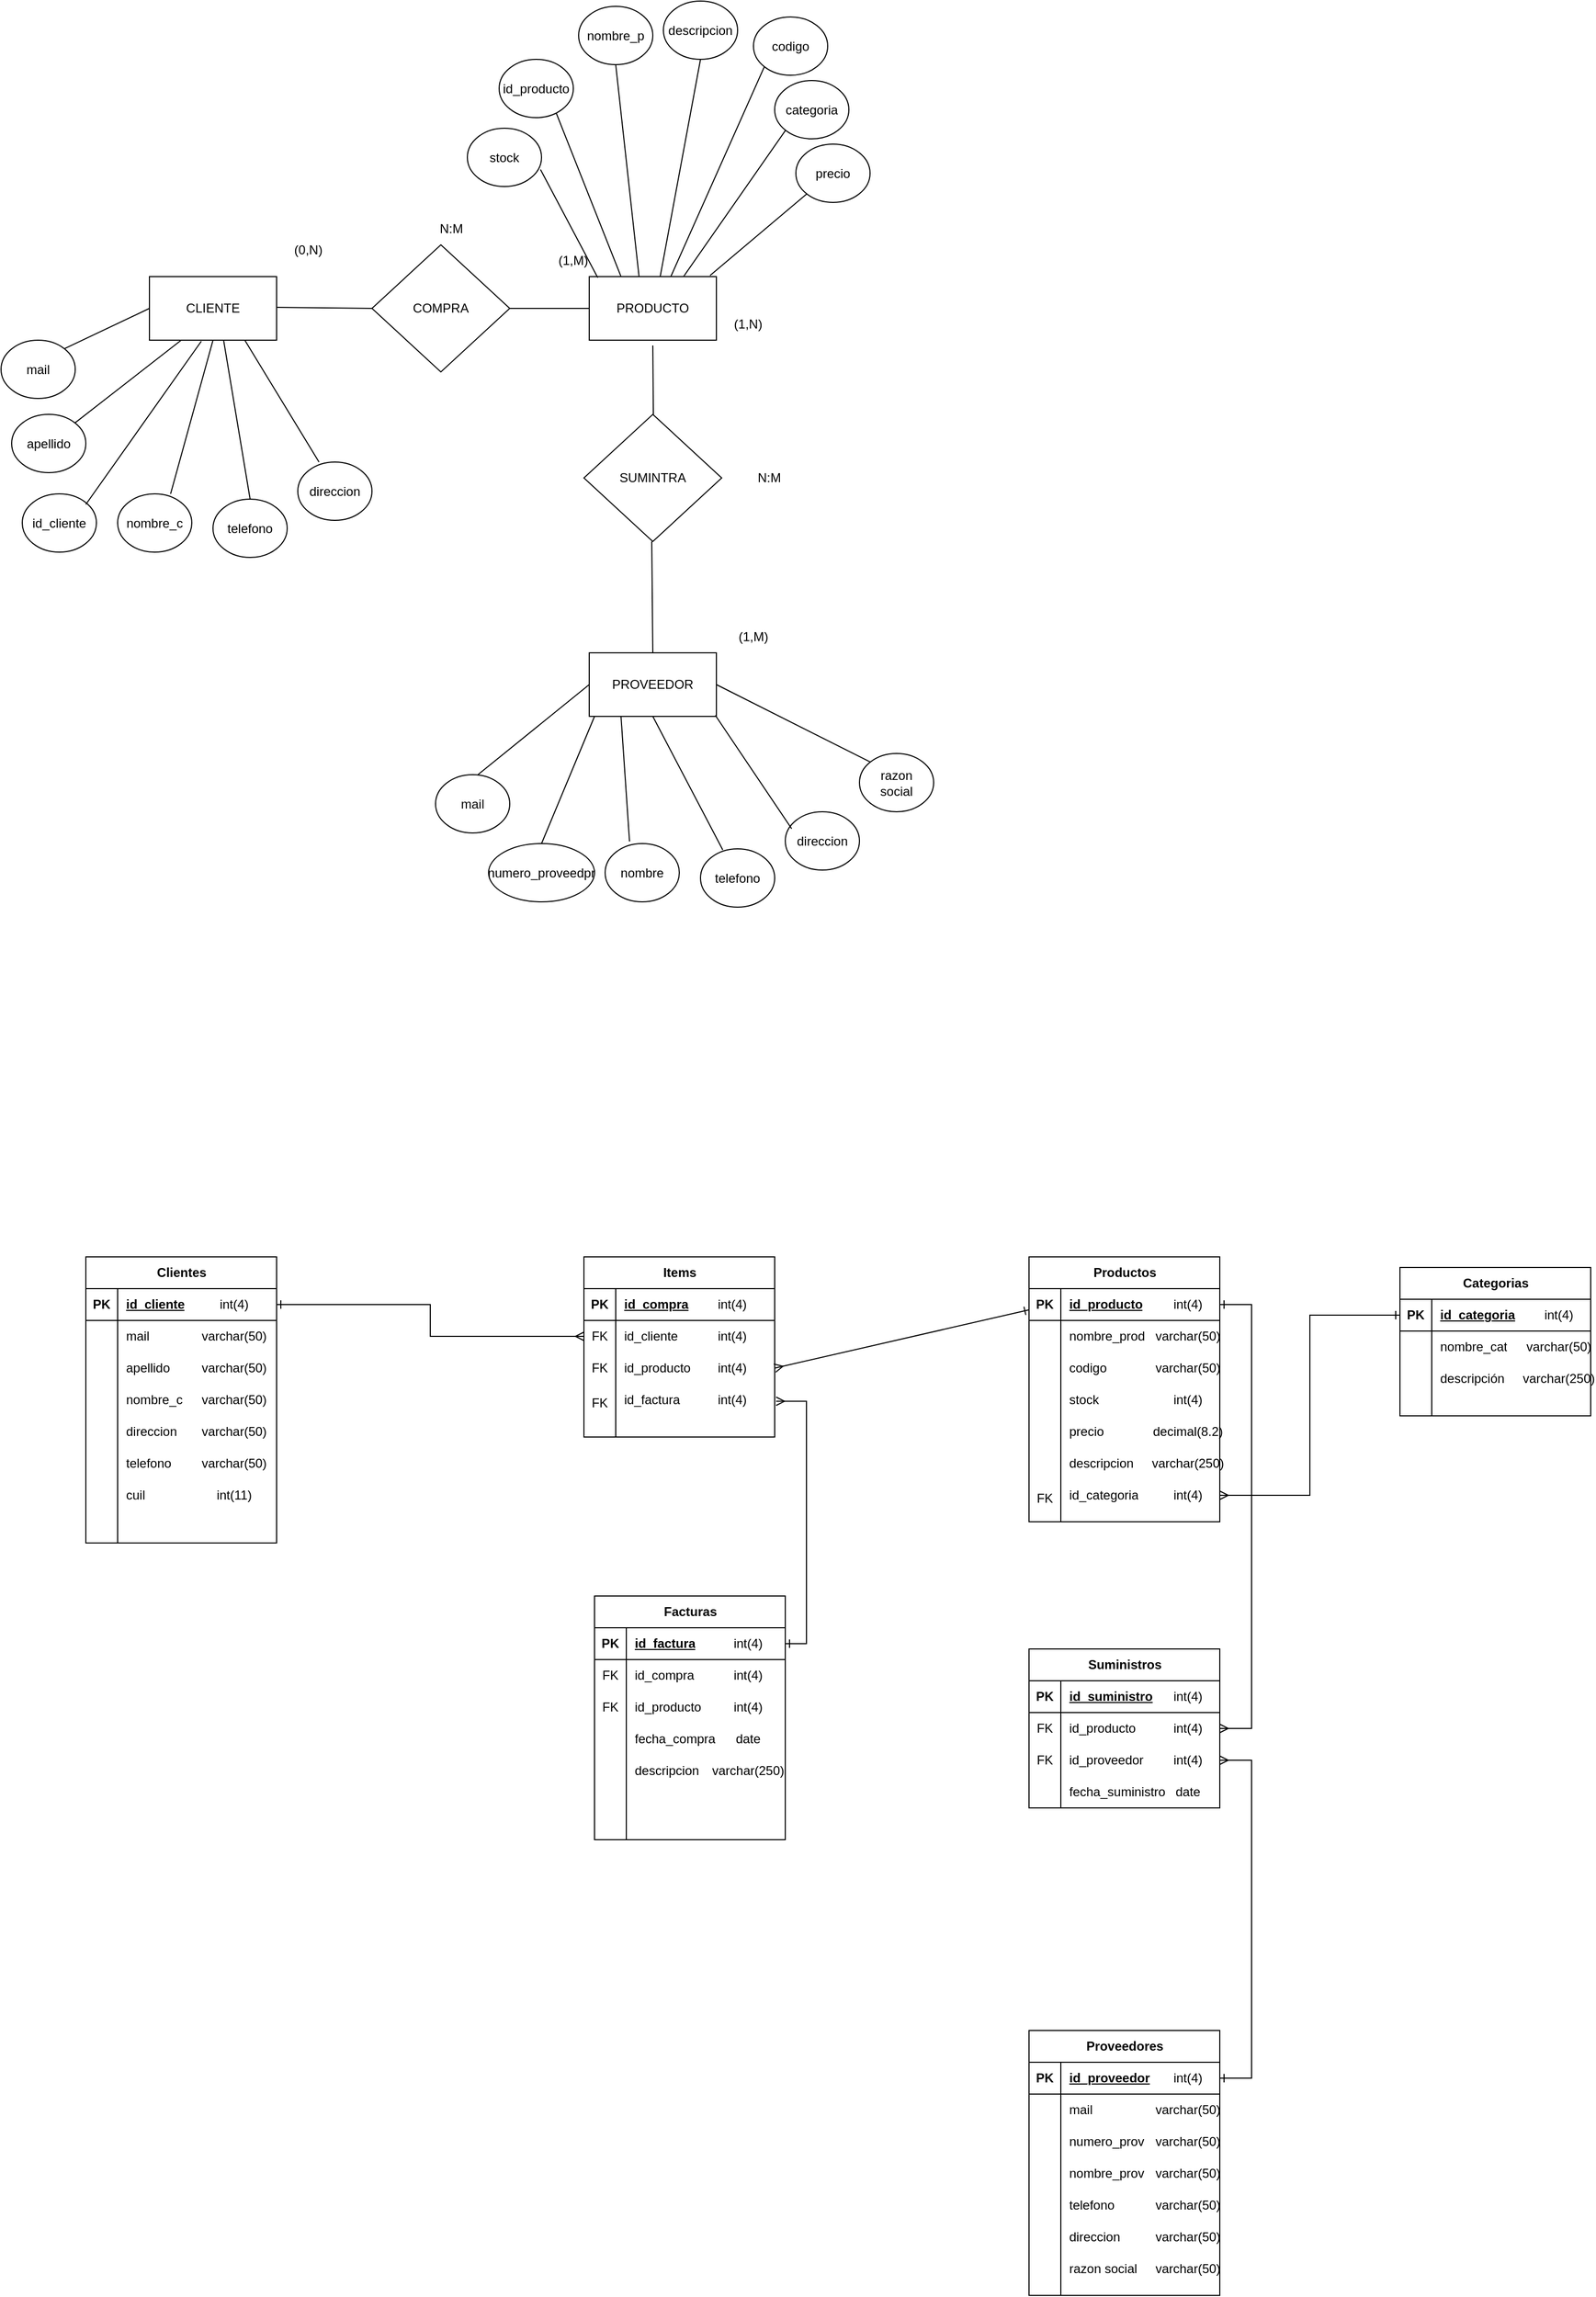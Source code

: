 <mxfile version="24.8.0">
  <diagram id="R2lEEEUBdFMjLlhIrx00" name="Page-1">
    <mxGraphModel dx="3109" dy="843" grid="1" gridSize="10" guides="1" tooltips="1" connect="1" arrows="1" fold="1" page="1" pageScale="1" pageWidth="1600" pageHeight="900" math="0" shadow="0" extFonts="Permanent Marker^https://fonts.googleapis.com/css?family=Permanent+Marker">
      <root>
        <mxCell id="0" />
        <mxCell id="1" parent="0" />
        <mxCell id="2mzzfJ-oHKhtm6HfZq-x-2" value="PROVEEDOR" style="rounded=0;whiteSpace=wrap;html=1;" parent="1" vertex="1">
          <mxGeometry x="535" y="660" width="120" height="60" as="geometry" />
        </mxCell>
        <mxCell id="2mzzfJ-oHKhtm6HfZq-x-3" value="PRODUCTO" style="rounded=0;whiteSpace=wrap;html=1;" parent="1" vertex="1">
          <mxGeometry x="535" y="305" width="120" height="60" as="geometry" />
        </mxCell>
        <mxCell id="2mzzfJ-oHKhtm6HfZq-x-4" value="CLIENTE" style="rounded=0;whiteSpace=wrap;html=1;" parent="1" vertex="1">
          <mxGeometry x="120" y="305" width="120" height="60" as="geometry" />
        </mxCell>
        <mxCell id="2mzzfJ-oHKhtm6HfZq-x-6" value="COMPRA" style="rhombus;whiteSpace=wrap;html=1;" parent="1" vertex="1">
          <mxGeometry x="330" y="275" width="130" height="120" as="geometry" />
        </mxCell>
        <mxCell id="2mzzfJ-oHKhtm6HfZq-x-7" value="SUMINTRA" style="rhombus;whiteSpace=wrap;html=1;" parent="1" vertex="1">
          <mxGeometry x="530" y="435" width="130" height="120" as="geometry" />
        </mxCell>
        <mxCell id="2mzzfJ-oHKhtm6HfZq-x-8" value="(1,M)" style="text;html=1;align=center;verticalAlign=middle;whiteSpace=wrap;rounded=0;" parent="1" vertex="1">
          <mxGeometry x="490" y="275" width="60" height="30" as="geometry" />
        </mxCell>
        <mxCell id="2mzzfJ-oHKhtm6HfZq-x-9" value="(0,N)&lt;span style=&quot;color: rgba(0, 0, 0, 0); font-family: monospace; font-size: 0px; text-align: start; text-wrap: nowrap;&quot;&gt;%3CmxGraphModel%3E%3Croot%3E%3CmxCell%20id%3D%220%22%2F%3E%3CmxCell%20id%3D%221%22%20parent%3D%220%22%2F%3E%3CmxCell%20id%3D%222%22%20value%3D%22(0%3AM)%22%20style%3D%22text%3Bhtml%3D1%3Balign%3Dcenter%3BverticalAlign%3Dmiddle%3BwhiteSpace%3Dwrap%3Brounded%3D0%3B%22%20vertex%3D%221%22%20parent%3D%221%22%3E%3CmxGeometry%20x%3D%22440%22%20y%3D%2230%22%20width%3D%2260%22%20height%3D%2230%22%20as%3D%22geometry%22%2F%3E%3C%2FmxCell%3E%3C%2Froot%3E%3C%2FmxGraphModel%3E&lt;/span&gt;&lt;span style=&quot;color: rgba(0, 0, 0, 0); font-family: monospace; font-size: 0px; text-align: start; text-wrap: nowrap;&quot;&gt;%3CmxGraphModel%3E%3Croot%3E%3CmxCell%20id%3D%220%22%2F%3E%3CmxCell%20id%3D%221%22%20parent%3D%220%22%2F%3E%3CmxCell%20id%3D%222%22%20value%3D%22(0%3AM)%22%20style%3D%22text%3Bhtml%3D1%3Balign%3Dcenter%3BverticalAlign%3Dmiddle%3BwhiteSpace%3Dwrap%3Brounded%3D0%3B%22%20vertex%3D%221%22%20parent%3D%221%22%3E%3CmxGeometry%20x%3D%22440%22%20y%3D%2230%22%20width%3D%2260%22%20height%3D%2230%22%20as%3D%22geometry%22%2F%3E%3C%2FmxCell%3E%3C%2Froot%3E%3C%2FmxGraphModel%3E&lt;/span&gt;" style="text;html=1;align=center;verticalAlign=middle;whiteSpace=wrap;rounded=0;" parent="1" vertex="1">
          <mxGeometry x="240" y="265" width="60" height="30" as="geometry" />
        </mxCell>
        <mxCell id="2mzzfJ-oHKhtm6HfZq-x-10" value="N:M" style="text;html=1;align=center;verticalAlign=middle;whiteSpace=wrap;rounded=0;" parent="1" vertex="1">
          <mxGeometry x="375" y="245" width="60" height="30" as="geometry" />
        </mxCell>
        <mxCell id="2mzzfJ-oHKhtm6HfZq-x-11" value="(1,M)" style="text;html=1;align=center;verticalAlign=middle;whiteSpace=wrap;rounded=0;" parent="1" vertex="1">
          <mxGeometry x="660" y="630" width="60" height="30" as="geometry" />
        </mxCell>
        <mxCell id="2mzzfJ-oHKhtm6HfZq-x-12" value="(1,N)" style="text;html=1;align=center;verticalAlign=middle;whiteSpace=wrap;rounded=0;" parent="1" vertex="1">
          <mxGeometry x="655" y="335" width="60" height="30" as="geometry" />
        </mxCell>
        <mxCell id="2mzzfJ-oHKhtm6HfZq-x-13" value="N:M" style="text;html=1;align=center;verticalAlign=middle;whiteSpace=wrap;rounded=0;" parent="1" vertex="1">
          <mxGeometry x="675" y="480" width="60" height="30" as="geometry" />
        </mxCell>
        <mxCell id="EavHr8gElBmVzz6gud4E-1" value="id_cliente" style="ellipse;whiteSpace=wrap;html=1;" parent="1" vertex="1">
          <mxGeometry y="510" width="70" height="55" as="geometry" />
        </mxCell>
        <mxCell id="EavHr8gElBmVzz6gud4E-2" value="nombre_c" style="ellipse;whiteSpace=wrap;html=1;" parent="1" vertex="1">
          <mxGeometry x="90" y="510" width="70" height="55" as="geometry" />
        </mxCell>
        <mxCell id="EavHr8gElBmVzz6gud4E-3" value="apellido" style="ellipse;whiteSpace=wrap;html=1;" parent="1" vertex="1">
          <mxGeometry x="-10" y="435" width="70" height="55" as="geometry" />
        </mxCell>
        <mxCell id="EavHr8gElBmVzz6gud4E-4" value="telefono&lt;span style=&quot;color: rgba(0, 0, 0, 0); font-family: monospace; font-size: 0px; text-align: start; text-wrap: nowrap;&quot;&gt;%3CmxGraphModel%3E%3Croot%3E%3CmxCell%20id%3D%220%22%2F%3E%3CmxCell%20id%3D%221%22%20parent%3D%220%22%2F%3E%3CmxCell%20id%3D%222%22%20value%3D%22apellido%22%20style%3D%22ellipse%3BwhiteSpace%3Dwrap%3Bhtml%3D1%3B%22%20vertex%3D%221%22%20parent%3D%221%22%3E%3CmxGeometry%20x%3D%22-70%22%20y%3D%22200%22%20width%3D%2270%22%20height%3D%2255%22%20as%3D%22geometry%22%2F%3E%3C%2FmxCell%3E%3C%2Froot%3E%3C%2FmxGraphModel%3E&lt;/span&gt;" style="ellipse;whiteSpace=wrap;html=1;" parent="1" vertex="1">
          <mxGeometry x="180" y="515" width="70" height="55" as="geometry" />
        </mxCell>
        <mxCell id="EavHr8gElBmVzz6gud4E-5" value="mail" style="ellipse;whiteSpace=wrap;html=1;" parent="1" vertex="1">
          <mxGeometry x="-20" y="365" width="70" height="55" as="geometry" />
        </mxCell>
        <mxCell id="EavHr8gElBmVzz6gud4E-6" value="direccion" style="ellipse;whiteSpace=wrap;html=1;" parent="1" vertex="1">
          <mxGeometry x="260" y="480" width="70" height="55" as="geometry" />
        </mxCell>
        <mxCell id="EavHr8gElBmVzz6gud4E-7" value="numero_proveedpr" style="ellipse;whiteSpace=wrap;html=1;" parent="1" vertex="1">
          <mxGeometry x="440" y="840" width="100" height="55" as="geometry" />
        </mxCell>
        <mxCell id="EavHr8gElBmVzz6gud4E-8" value="nombre" style="ellipse;whiteSpace=wrap;html=1;" parent="1" vertex="1">
          <mxGeometry x="550" y="840" width="70" height="55" as="geometry" />
        </mxCell>
        <mxCell id="EavHr8gElBmVzz6gud4E-9" value="razon&lt;div&gt;social&lt;/div&gt;" style="ellipse;whiteSpace=wrap;html=1;" parent="1" vertex="1">
          <mxGeometry x="790" y="755" width="70" height="55" as="geometry" />
        </mxCell>
        <mxCell id="EavHr8gElBmVzz6gud4E-10" value="telefono&lt;span style=&quot;color: rgba(0, 0, 0, 0); font-family: monospace; font-size: 0px; text-align: start; text-wrap: nowrap;&quot;&gt;%3CmxGraphModel%3E%3Croot%3E%3CmxCell%20id%3D%220%22%2F%3E%3CmxCell%20id%3D%221%22%20parent%3D%220%22%2F%3E%3CmxCell%20id%3D%222%22%20value%3D%22apellido%22%20style%3D%22ellipse%3BwhiteSpace%3Dwrap%3Bhtml%3D1%3B%22%20vertex%3D%221%22%20parent%3D%221%22%3E%3CmxGeometry%20x%3D%22-70%22%20y%3D%22200%22%20width%3D%2270%22%20height%3D%2255%22%20as%3D%22geometry%22%2F%3E%3C%2FmxCell%3E%3C%2Froot%3E%3C%2FmxGraphModel%3E&lt;/span&gt;" style="ellipse;whiteSpace=wrap;html=1;" parent="1" vertex="1">
          <mxGeometry x="640" y="845" width="70" height="55" as="geometry" />
        </mxCell>
        <mxCell id="EavHr8gElBmVzz6gud4E-11" value="mail" style="ellipse;whiteSpace=wrap;html=1;" parent="1" vertex="1">
          <mxGeometry x="390" y="775" width="70" height="55" as="geometry" />
        </mxCell>
        <mxCell id="EavHr8gElBmVzz6gud4E-12" value="direccion" style="ellipse;whiteSpace=wrap;html=1;" parent="1" vertex="1">
          <mxGeometry x="720" y="810" width="70" height="55" as="geometry" />
        </mxCell>
        <mxCell id="EavHr8gElBmVzz6gud4E-13" value="id_producto" style="ellipse;whiteSpace=wrap;html=1;" parent="1" vertex="1">
          <mxGeometry x="450" y="100" width="70" height="55" as="geometry" />
        </mxCell>
        <mxCell id="EavHr8gElBmVzz6gud4E-14" value="nombre_p" style="ellipse;whiteSpace=wrap;html=1;" parent="1" vertex="1">
          <mxGeometry x="525" y="50" width="70" height="55" as="geometry" />
        </mxCell>
        <mxCell id="EavHr8gElBmVzz6gud4E-15" value="descripcion" style="ellipse;whiteSpace=wrap;html=1;" parent="1" vertex="1">
          <mxGeometry x="605" y="45" width="70" height="55" as="geometry" />
        </mxCell>
        <mxCell id="EavHr8gElBmVzz6gud4E-16" value="codigo" style="ellipse;whiteSpace=wrap;html=1;" parent="1" vertex="1">
          <mxGeometry x="690" y="60" width="70" height="55" as="geometry" />
        </mxCell>
        <mxCell id="EavHr8gElBmVzz6gud4E-17" value="stock" style="ellipse;whiteSpace=wrap;html=1;" parent="1" vertex="1">
          <mxGeometry x="420" y="165" width="70" height="55" as="geometry" />
        </mxCell>
        <mxCell id="EavHr8gElBmVzz6gud4E-18" value="categoria" style="ellipse;whiteSpace=wrap;html=1;" parent="1" vertex="1">
          <mxGeometry x="710" y="120" width="70" height="55" as="geometry" />
        </mxCell>
        <mxCell id="EavHr8gElBmVzz6gud4E-19" value="precio" style="ellipse;whiteSpace=wrap;html=1;" parent="1" vertex="1">
          <mxGeometry x="730" y="180" width="70" height="55" as="geometry" />
        </mxCell>
        <mxCell id="EavHr8gElBmVzz6gud4E-29" value="" style="endArrow=none;html=1;rounded=0;exitX=0;exitY=0.5;exitDx=0;exitDy=0;" parent="1" source="2mzzfJ-oHKhtm6HfZq-x-6" edge="1">
          <mxGeometry width="50" height="50" relative="1" as="geometry">
            <mxPoint x="330" y="334" as="sourcePoint" />
            <mxPoint x="240" y="334" as="targetPoint" />
          </mxGeometry>
        </mxCell>
        <mxCell id="EavHr8gElBmVzz6gud4E-30" value="" style="endArrow=none;html=1;rounded=0;exitX=0;exitY=0.5;exitDx=0;exitDy=0;entryX=1;entryY=0.5;entryDx=0;entryDy=0;" parent="1" source="2mzzfJ-oHKhtm6HfZq-x-3" target="2mzzfJ-oHKhtm6HfZq-x-6" edge="1">
          <mxGeometry width="50" height="50" relative="1" as="geometry">
            <mxPoint x="530" y="334" as="sourcePoint" />
            <mxPoint x="470" y="334" as="targetPoint" />
          </mxGeometry>
        </mxCell>
        <mxCell id="EavHr8gElBmVzz6gud4E-33" value="" style="endArrow=none;html=1;rounded=0;exitX=0.5;exitY=0;exitDx=0;exitDy=0;" parent="1" source="2mzzfJ-oHKhtm6HfZq-x-2" edge="1">
          <mxGeometry width="50" height="50" relative="1" as="geometry">
            <mxPoint x="594" y="625" as="sourcePoint" />
            <mxPoint x="594" y="555" as="targetPoint" />
          </mxGeometry>
        </mxCell>
        <mxCell id="EavHr8gElBmVzz6gud4E-34" value="" style="endArrow=none;html=1;rounded=0;" parent="1" edge="1">
          <mxGeometry width="50" height="50" relative="1" as="geometry">
            <mxPoint x="595.5" y="435" as="sourcePoint" />
            <mxPoint x="595" y="370" as="targetPoint" />
          </mxGeometry>
        </mxCell>
        <mxCell id="EavHr8gElBmVzz6gud4E-35" value="" style="endArrow=none;html=1;rounded=0;entryX=0.25;entryY=1;entryDx=0;entryDy=0;exitX=1;exitY=0;exitDx=0;exitDy=0;" parent="1" source="EavHr8gElBmVzz6gud4E-3" target="2mzzfJ-oHKhtm6HfZq-x-4" edge="1">
          <mxGeometry width="50" height="50" relative="1" as="geometry">
            <mxPoint x="60" y="450" as="sourcePoint" />
            <mxPoint x="110" y="400" as="targetPoint" />
          </mxGeometry>
        </mxCell>
        <mxCell id="EavHr8gElBmVzz6gud4E-36" value="" style="endArrow=none;html=1;rounded=0;entryX=0.408;entryY=1.017;entryDx=0;entryDy=0;entryPerimeter=0;" parent="1" target="2mzzfJ-oHKhtm6HfZq-x-4" edge="1">
          <mxGeometry width="50" height="50" relative="1" as="geometry">
            <mxPoint x="60" y="520" as="sourcePoint" />
            <mxPoint x="110" y="470" as="targetPoint" />
          </mxGeometry>
        </mxCell>
        <mxCell id="EavHr8gElBmVzz6gud4E-37" value="" style="endArrow=none;html=1;rounded=0;entryX=0;entryY=0.5;entryDx=0;entryDy=0;exitX=1;exitY=0;exitDx=0;exitDy=0;" parent="1" source="EavHr8gElBmVzz6gud4E-5" target="2mzzfJ-oHKhtm6HfZq-x-4" edge="1">
          <mxGeometry width="50" height="50" relative="1" as="geometry">
            <mxPoint x="50" y="377.5" as="sourcePoint" />
            <mxPoint x="110" y="322.5" as="targetPoint" />
          </mxGeometry>
        </mxCell>
        <mxCell id="EavHr8gElBmVzz6gud4E-38" value="" style="endArrow=none;html=1;rounded=0;entryX=0.286;entryY=0;entryDx=0;entryDy=0;exitX=0.75;exitY=1;exitDx=0;exitDy=0;entryPerimeter=0;" parent="1" source="2mzzfJ-oHKhtm6HfZq-x-4" target="EavHr8gElBmVzz6gud4E-6" edge="1">
          <mxGeometry width="50" height="50" relative="1" as="geometry">
            <mxPoint x="210" y="435" as="sourcePoint" />
            <mxPoint x="280" y="392.5" as="targetPoint" />
          </mxGeometry>
        </mxCell>
        <mxCell id="EavHr8gElBmVzz6gud4E-39" value="" style="endArrow=none;html=1;rounded=0;exitX=0.75;exitY=1;exitDx=0;exitDy=0;entryX=0.5;entryY=0;entryDx=0;entryDy=0;" parent="1" target="EavHr8gElBmVzz6gud4E-4" edge="1">
          <mxGeometry width="50" height="50" relative="1" as="geometry">
            <mxPoint x="190" y="365" as="sourcePoint" />
            <mxPoint x="210" y="510" as="targetPoint" />
          </mxGeometry>
        </mxCell>
        <mxCell id="EavHr8gElBmVzz6gud4E-40" value="" style="endArrow=none;html=1;rounded=0;exitX=0.75;exitY=1;exitDx=0;exitDy=0;entryX=0.714;entryY=0;entryDx=0;entryDy=0;entryPerimeter=0;" parent="1" target="EavHr8gElBmVzz6gud4E-2" edge="1">
          <mxGeometry width="50" height="50" relative="1" as="geometry">
            <mxPoint x="180" y="365" as="sourcePoint" />
            <mxPoint x="200" y="510" as="targetPoint" />
          </mxGeometry>
        </mxCell>
        <mxCell id="EavHr8gElBmVzz6gud4E-41" value="" style="endArrow=none;html=1;rounded=0;exitX=0.95;exitY=-0.017;exitDx=0;exitDy=0;exitPerimeter=0;entryX=0;entryY=1;entryDx=0;entryDy=0;" parent="1" source="2mzzfJ-oHKhtm6HfZq-x-3" target="EavHr8gElBmVzz6gud4E-19" edge="1">
          <mxGeometry width="50" height="50" relative="1" as="geometry">
            <mxPoint x="690" y="260.49" as="sourcePoint" />
            <mxPoint x="750.61" y="234.514" as="targetPoint" />
          </mxGeometry>
        </mxCell>
        <mxCell id="EavHr8gElBmVzz6gud4E-42" value="" style="endArrow=none;html=1;rounded=0;exitX=0.95;exitY=-0.017;exitDx=0;exitDy=0;exitPerimeter=0;entryX=0;entryY=1;entryDx=0;entryDy=0;" parent="1" target="EavHr8gElBmVzz6gud4E-18" edge="1">
          <mxGeometry width="50" height="50" relative="1" as="geometry">
            <mxPoint x="624" y="305" as="sourcePoint" />
            <mxPoint x="715" y="228" as="targetPoint" />
          </mxGeometry>
        </mxCell>
        <mxCell id="EavHr8gElBmVzz6gud4E-43" value="" style="endArrow=none;html=1;rounded=0;exitX=0.95;exitY=-0.017;exitDx=0;exitDy=0;exitPerimeter=0;entryX=0;entryY=1;entryDx=0;entryDy=0;" parent="1" target="EavHr8gElBmVzz6gud4E-16" edge="1">
          <mxGeometry width="50" height="50" relative="1" as="geometry">
            <mxPoint x="612" y="305" as="sourcePoint" />
            <mxPoint x="708" y="167" as="targetPoint" />
          </mxGeometry>
        </mxCell>
        <mxCell id="EavHr8gElBmVzz6gud4E-44" value="" style="endArrow=none;html=1;rounded=0;entryX=0.5;entryY=1;entryDx=0;entryDy=0;exitX=0.558;exitY=0;exitDx=0;exitDy=0;exitPerimeter=0;" parent="1" source="2mzzfJ-oHKhtm6HfZq-x-3" target="EavHr8gElBmVzz6gud4E-15" edge="1">
          <mxGeometry width="50" height="50" relative="1" as="geometry">
            <mxPoint x="610" y="300" as="sourcePoint" />
            <mxPoint x="668" y="108.5" as="targetPoint" />
          </mxGeometry>
        </mxCell>
        <mxCell id="EavHr8gElBmVzz6gud4E-45" value="" style="endArrow=none;html=1;rounded=0;entryX=0.5;entryY=1;entryDx=0;entryDy=0;exitX=0.558;exitY=0;exitDx=0;exitDy=0;exitPerimeter=0;" parent="1" target="EavHr8gElBmVzz6gud4E-14" edge="1">
          <mxGeometry width="50" height="50" relative="1" as="geometry">
            <mxPoint x="582" y="305" as="sourcePoint" />
            <mxPoint x="620" y="100" as="targetPoint" />
          </mxGeometry>
        </mxCell>
        <mxCell id="EavHr8gElBmVzz6gud4E-46" value="" style="endArrow=none;html=1;rounded=0;entryX=0.771;entryY=0.927;entryDx=0;entryDy=0;exitX=0.25;exitY=0;exitDx=0;exitDy=0;entryPerimeter=0;" parent="1" source="2mzzfJ-oHKhtm6HfZq-x-3" target="EavHr8gElBmVzz6gud4E-13" edge="1">
          <mxGeometry width="50" height="50" relative="1" as="geometry">
            <mxPoint x="535" y="350" as="sourcePoint" />
            <mxPoint x="513" y="150" as="targetPoint" />
          </mxGeometry>
        </mxCell>
        <mxCell id="EavHr8gElBmVzz6gud4E-47" value="" style="endArrow=none;html=1;rounded=0;entryX=0.986;entryY=0.709;entryDx=0;entryDy=0;exitX=0.067;exitY=0.017;exitDx=0;exitDy=0;entryPerimeter=0;exitPerimeter=0;" parent="1" source="2mzzfJ-oHKhtm6HfZq-x-3" target="EavHr8gElBmVzz6gud4E-17" edge="1">
          <mxGeometry width="50" height="50" relative="1" as="geometry">
            <mxPoint x="551" y="350" as="sourcePoint" />
            <mxPoint x="490" y="196" as="targetPoint" />
          </mxGeometry>
        </mxCell>
        <mxCell id="EavHr8gElBmVzz6gud4E-48" value="" style="endArrow=none;html=1;rounded=0;entryX=0;entryY=0.5;entryDx=0;entryDy=0;" parent="1" target="2mzzfJ-oHKhtm6HfZq-x-2" edge="1">
          <mxGeometry width="50" height="50" relative="1" as="geometry">
            <mxPoint x="430" y="775" as="sourcePoint" />
            <mxPoint x="530" y="690" as="targetPoint" />
          </mxGeometry>
        </mxCell>
        <mxCell id="EavHr8gElBmVzz6gud4E-49" value="" style="endArrow=none;html=1;rounded=0;exitX=0.5;exitY=0;exitDx=0;exitDy=0;" parent="1" source="EavHr8gElBmVzz6gud4E-7" edge="1">
          <mxGeometry width="50" height="50" relative="1" as="geometry">
            <mxPoint x="440" y="785" as="sourcePoint" />
            <mxPoint x="540" y="720" as="targetPoint" />
          </mxGeometry>
        </mxCell>
        <mxCell id="EavHr8gElBmVzz6gud4E-50" value="" style="endArrow=none;html=1;rounded=0;exitX=0.329;exitY=-0.036;exitDx=0;exitDy=0;exitPerimeter=0;entryX=0.25;entryY=1;entryDx=0;entryDy=0;" parent="1" source="EavHr8gElBmVzz6gud4E-8" target="2mzzfJ-oHKhtm6HfZq-x-2" edge="1">
          <mxGeometry width="50" height="50" relative="1" as="geometry">
            <mxPoint x="505" y="850" as="sourcePoint" />
            <mxPoint x="550" y="730" as="targetPoint" />
          </mxGeometry>
        </mxCell>
        <mxCell id="EavHr8gElBmVzz6gud4E-51" value="" style="endArrow=none;html=1;rounded=0;exitX=0.3;exitY=0.018;exitDx=0;exitDy=0;exitPerimeter=0;entryX=0.5;entryY=1;entryDx=0;entryDy=0;" parent="1" source="EavHr8gElBmVzz6gud4E-10" target="2mzzfJ-oHKhtm6HfZq-x-2" edge="1">
          <mxGeometry width="50" height="50" relative="1" as="geometry">
            <mxPoint x="583" y="848" as="sourcePoint" />
            <mxPoint x="575" y="730" as="targetPoint" />
          </mxGeometry>
        </mxCell>
        <mxCell id="EavHr8gElBmVzz6gud4E-52" value="" style="endArrow=none;html=1;rounded=0;exitX=0.086;exitY=0.291;exitDx=0;exitDy=0;exitPerimeter=0;entryX=0.5;entryY=1;entryDx=0;entryDy=0;" parent="1" source="EavHr8gElBmVzz6gud4E-12" edge="1">
          <mxGeometry width="50" height="50" relative="1" as="geometry">
            <mxPoint x="720" y="845" as="sourcePoint" />
            <mxPoint x="654" y="719" as="targetPoint" />
          </mxGeometry>
        </mxCell>
        <mxCell id="EavHr8gElBmVzz6gud4E-53" value="" style="endArrow=none;html=1;rounded=0;exitX=0;exitY=0;exitDx=0;exitDy=0;entryX=0.5;entryY=1;entryDx=0;entryDy=0;" parent="1" source="EavHr8gElBmVzz6gud4E-9" edge="1">
          <mxGeometry width="50" height="50" relative="1" as="geometry">
            <mxPoint x="727" y="797" as="sourcePoint" />
            <mxPoint x="655" y="690" as="targetPoint" />
          </mxGeometry>
        </mxCell>
        <object label="Clientes" adada="adadaddadada" id="GJfnQ2Y0YQkgIA8LboDG-3">
          <mxCell style="shape=table;startSize=30;container=1;collapsible=1;childLayout=tableLayout;fixedRows=1;rowLines=0;fontStyle=1;align=center;resizeLast=1;html=1;absoluteArcSize=0;resizeLastRow=1;" parent="1" vertex="1">
            <mxGeometry x="60" y="1230" width="180" height="270" as="geometry">
              <mxRectangle x="60" y="1230" width="80" height="30" as="alternateBounds" />
            </mxGeometry>
          </mxCell>
        </object>
        <mxCell id="GJfnQ2Y0YQkgIA8LboDG-4" value="" style="shape=tableRow;horizontal=0;startSize=0;swimlaneHead=0;swimlaneBody=0;fillColor=none;collapsible=0;dropTarget=0;points=[[0,0.5],[1,0.5]];portConstraint=eastwest;top=0;left=0;right=0;bottom=1;" parent="GJfnQ2Y0YQkgIA8LboDG-3" vertex="1">
          <mxGeometry y="30" width="180" height="30" as="geometry" />
        </mxCell>
        <mxCell id="GJfnQ2Y0YQkgIA8LboDG-5" value="PK" style="shape=partialRectangle;connectable=0;fillColor=none;top=0;left=0;bottom=0;right=0;fontStyle=1;overflow=hidden;whiteSpace=wrap;html=1;" parent="GJfnQ2Y0YQkgIA8LboDG-4" vertex="1">
          <mxGeometry width="30" height="30" as="geometry">
            <mxRectangle width="30" height="30" as="alternateBounds" />
          </mxGeometry>
        </mxCell>
        <mxCell id="GJfnQ2Y0YQkgIA8LboDG-6" value="id_cliente" style="shape=partialRectangle;connectable=0;fillColor=none;top=0;left=0;bottom=0;right=0;align=left;spacingLeft=6;fontStyle=5;overflow=hidden;whiteSpace=wrap;html=1;" parent="GJfnQ2Y0YQkgIA8LboDG-4" vertex="1">
          <mxGeometry x="30" width="150" height="30" as="geometry">
            <mxRectangle width="150" height="30" as="alternateBounds" />
          </mxGeometry>
        </mxCell>
        <mxCell id="GJfnQ2Y0YQkgIA8LboDG-7" value="" style="shape=tableRow;horizontal=0;startSize=0;swimlaneHead=0;swimlaneBody=0;fillColor=none;collapsible=0;dropTarget=0;points=[[0,0.5],[1,0.5]];portConstraint=eastwest;top=0;left=0;right=0;bottom=0;" parent="GJfnQ2Y0YQkgIA8LboDG-3" vertex="1">
          <mxGeometry y="60" width="180" height="30" as="geometry" />
        </mxCell>
        <mxCell id="GJfnQ2Y0YQkgIA8LboDG-8" value="" style="shape=partialRectangle;connectable=0;fillColor=none;top=0;left=0;bottom=0;right=0;editable=1;overflow=hidden;whiteSpace=wrap;html=1;" parent="GJfnQ2Y0YQkgIA8LboDG-7" vertex="1">
          <mxGeometry width="30" height="30" as="geometry">
            <mxRectangle width="30" height="30" as="alternateBounds" />
          </mxGeometry>
        </mxCell>
        <mxCell id="GJfnQ2Y0YQkgIA8LboDG-9" value="mail" style="shape=partialRectangle;connectable=0;fillColor=none;top=0;left=0;bottom=0;right=0;align=left;spacingLeft=6;overflow=hidden;whiteSpace=wrap;html=1;" parent="GJfnQ2Y0YQkgIA8LboDG-7" vertex="1">
          <mxGeometry x="30" width="150" height="30" as="geometry">
            <mxRectangle width="150" height="30" as="alternateBounds" />
          </mxGeometry>
        </mxCell>
        <mxCell id="GJfnQ2Y0YQkgIA8LboDG-10" value="" style="shape=tableRow;horizontal=0;startSize=0;swimlaneHead=0;swimlaneBody=0;fillColor=none;collapsible=0;dropTarget=0;points=[[0,0.5],[1,0.5]];portConstraint=eastwest;top=0;left=0;right=0;bottom=0;" parent="GJfnQ2Y0YQkgIA8LboDG-3" vertex="1">
          <mxGeometry y="90" width="180" height="30" as="geometry" />
        </mxCell>
        <mxCell id="GJfnQ2Y0YQkgIA8LboDG-11" value="" style="shape=partialRectangle;connectable=0;fillColor=none;top=0;left=0;bottom=0;right=0;editable=1;overflow=hidden;whiteSpace=wrap;html=1;" parent="GJfnQ2Y0YQkgIA8LboDG-10" vertex="1">
          <mxGeometry width="30" height="30" as="geometry">
            <mxRectangle width="30" height="30" as="alternateBounds" />
          </mxGeometry>
        </mxCell>
        <mxCell id="GJfnQ2Y0YQkgIA8LboDG-12" value="apellido" style="shape=partialRectangle;connectable=0;fillColor=none;top=0;left=0;bottom=0;right=0;align=left;spacingLeft=6;overflow=hidden;whiteSpace=wrap;html=1;" parent="GJfnQ2Y0YQkgIA8LboDG-10" vertex="1">
          <mxGeometry x="30" width="150" height="30" as="geometry">
            <mxRectangle width="150" height="30" as="alternateBounds" />
          </mxGeometry>
        </mxCell>
        <mxCell id="GJfnQ2Y0YQkgIA8LboDG-13" value="" style="shape=tableRow;horizontal=0;startSize=0;swimlaneHead=0;swimlaneBody=0;fillColor=none;collapsible=0;dropTarget=0;points=[[0,0.5],[1,0.5]];portConstraint=eastwest;top=0;left=0;right=0;bottom=0;" parent="GJfnQ2Y0YQkgIA8LboDG-3" vertex="1">
          <mxGeometry y="120" width="180" height="150" as="geometry" />
        </mxCell>
        <mxCell id="GJfnQ2Y0YQkgIA8LboDG-14" value="" style="shape=partialRectangle;connectable=0;fillColor=none;top=0;left=0;bottom=0;right=0;editable=1;overflow=hidden;whiteSpace=wrap;html=1;" parent="GJfnQ2Y0YQkgIA8LboDG-13" vertex="1">
          <mxGeometry width="30" height="150" as="geometry">
            <mxRectangle width="30" height="150" as="alternateBounds" />
          </mxGeometry>
        </mxCell>
        <mxCell id="GJfnQ2Y0YQkgIA8LboDG-15" value="" style="shape=partialRectangle;connectable=0;fillColor=none;top=0;left=0;bottom=0;right=0;align=left;spacingLeft=6;overflow=hidden;whiteSpace=wrap;html=1;" parent="GJfnQ2Y0YQkgIA8LboDG-13" vertex="1">
          <mxGeometry x="30" width="150" height="150" as="geometry">
            <mxRectangle width="150" height="150" as="alternateBounds" />
          </mxGeometry>
        </mxCell>
        <mxCell id="52AV9mkwEepb_1C6dKMn-15" value="int(4)" style="text;html=1;align=center;verticalAlign=middle;whiteSpace=wrap;rounded=0;" parent="1" vertex="1">
          <mxGeometry x="1070" y="1990" width="60" height="30" as="geometry" />
        </mxCell>
        <mxCell id="52AV9mkwEepb_1C6dKMn-16" value="varchar(50)" style="text;html=1;align=center;verticalAlign=middle;whiteSpace=wrap;rounded=0;" parent="1" vertex="1">
          <mxGeometry x="1070" y="2020" width="60" height="30" as="geometry" />
        </mxCell>
        <mxCell id="52AV9mkwEepb_1C6dKMn-18" value="varchar(50)" style="text;html=1;align=center;verticalAlign=middle;whiteSpace=wrap;rounded=0;" parent="1" vertex="1">
          <mxGeometry x="1070" y="2050" width="60" height="30" as="geometry" />
        </mxCell>
        <mxCell id="52AV9mkwEepb_1C6dKMn-19" value="varchar(50)" style="text;html=1;align=center;verticalAlign=middle;whiteSpace=wrap;rounded=0;" parent="1" vertex="1">
          <mxGeometry x="1070" y="2080" width="60" height="30" as="geometry" />
        </mxCell>
        <mxCell id="52AV9mkwEepb_1C6dKMn-21" value="varchar(50)" style="text;html=1;align=center;verticalAlign=middle;whiteSpace=wrap;rounded=0;" parent="1" vertex="1">
          <mxGeometry x="1070" y="2110" width="60" height="30" as="geometry" />
        </mxCell>
        <mxCell id="52AV9mkwEepb_1C6dKMn-23" value="varchar(50)" style="text;html=1;align=center;verticalAlign=middle;whiteSpace=wrap;rounded=0;" parent="1" vertex="1">
          <mxGeometry x="1070" y="2140" width="60" height="30" as="geometry" />
        </mxCell>
        <mxCell id="52AV9mkwEepb_1C6dKMn-24" value="varchar(50)" style="text;html=1;align=center;verticalAlign=middle;whiteSpace=wrap;rounded=0;" parent="1" vertex="1">
          <mxGeometry x="1080" y="2170" width="40" height="30" as="geometry" />
        </mxCell>
        <object label="Categorias" adada="adadaddadada" id="52AV9mkwEepb_1C6dKMn-122">
          <mxCell style="shape=table;startSize=30;container=1;collapsible=1;childLayout=tableLayout;fixedRows=1;rowLines=0;fontStyle=1;align=center;resizeLast=1;html=1;absoluteArcSize=0;resizeLastRow=1;" parent="1" vertex="1">
            <mxGeometry x="1300" y="1240" width="180" height="140" as="geometry">
              <mxRectangle x="60" y="1230" width="80" height="30" as="alternateBounds" />
            </mxGeometry>
          </mxCell>
        </object>
        <mxCell id="52AV9mkwEepb_1C6dKMn-123" value="" style="shape=tableRow;horizontal=0;startSize=0;swimlaneHead=0;swimlaneBody=0;fillColor=none;collapsible=0;dropTarget=0;points=[[0,0.5],[1,0.5]];portConstraint=eastwest;top=0;left=0;right=0;bottom=1;" parent="52AV9mkwEepb_1C6dKMn-122" vertex="1">
          <mxGeometry y="30" width="180" height="30" as="geometry" />
        </mxCell>
        <mxCell id="52AV9mkwEepb_1C6dKMn-124" value="PK" style="shape=partialRectangle;connectable=0;fillColor=none;top=0;left=0;bottom=0;right=0;fontStyle=1;overflow=hidden;whiteSpace=wrap;html=1;" parent="52AV9mkwEepb_1C6dKMn-123" vertex="1">
          <mxGeometry width="30" height="30" as="geometry">
            <mxRectangle width="30" height="30" as="alternateBounds" />
          </mxGeometry>
        </mxCell>
        <mxCell id="52AV9mkwEepb_1C6dKMn-125" value="id_categoria" style="shape=partialRectangle;connectable=0;fillColor=none;top=0;left=0;bottom=0;right=0;align=left;spacingLeft=6;fontStyle=5;overflow=hidden;whiteSpace=wrap;html=1;" parent="52AV9mkwEepb_1C6dKMn-123" vertex="1">
          <mxGeometry x="30" width="150" height="30" as="geometry">
            <mxRectangle width="150" height="30" as="alternateBounds" />
          </mxGeometry>
        </mxCell>
        <mxCell id="52AV9mkwEepb_1C6dKMn-126" value="" style="shape=tableRow;horizontal=0;startSize=0;swimlaneHead=0;swimlaneBody=0;fillColor=none;collapsible=0;dropTarget=0;points=[[0,0.5],[1,0.5]];portConstraint=eastwest;top=0;left=0;right=0;bottom=0;" parent="52AV9mkwEepb_1C6dKMn-122" vertex="1">
          <mxGeometry y="60" width="180" height="30" as="geometry" />
        </mxCell>
        <mxCell id="52AV9mkwEepb_1C6dKMn-127" value="" style="shape=partialRectangle;connectable=0;fillColor=none;top=0;left=0;bottom=0;right=0;editable=1;overflow=hidden;whiteSpace=wrap;html=1;" parent="52AV9mkwEepb_1C6dKMn-126" vertex="1">
          <mxGeometry width="30" height="30" as="geometry">
            <mxRectangle width="30" height="30" as="alternateBounds" />
          </mxGeometry>
        </mxCell>
        <mxCell id="52AV9mkwEepb_1C6dKMn-128" value="nombre_cat" style="shape=partialRectangle;connectable=0;fillColor=none;top=0;left=0;bottom=0;right=0;align=left;spacingLeft=6;overflow=hidden;whiteSpace=wrap;html=1;" parent="52AV9mkwEepb_1C6dKMn-126" vertex="1">
          <mxGeometry x="30" width="150" height="30" as="geometry">
            <mxRectangle width="150" height="30" as="alternateBounds" />
          </mxGeometry>
        </mxCell>
        <mxCell id="52AV9mkwEepb_1C6dKMn-129" value="" style="shape=tableRow;horizontal=0;startSize=0;swimlaneHead=0;swimlaneBody=0;fillColor=none;collapsible=0;dropTarget=0;points=[[0,0.5],[1,0.5]];portConstraint=eastwest;top=0;left=0;right=0;bottom=0;" parent="52AV9mkwEepb_1C6dKMn-122" vertex="1">
          <mxGeometry y="90" width="180" height="30" as="geometry" />
        </mxCell>
        <mxCell id="52AV9mkwEepb_1C6dKMn-130" value="" style="shape=partialRectangle;connectable=0;fillColor=none;top=0;left=0;bottom=0;right=0;editable=1;overflow=hidden;whiteSpace=wrap;html=1;" parent="52AV9mkwEepb_1C6dKMn-129" vertex="1">
          <mxGeometry width="30" height="30" as="geometry">
            <mxRectangle width="30" height="30" as="alternateBounds" />
          </mxGeometry>
        </mxCell>
        <mxCell id="52AV9mkwEepb_1C6dKMn-131" value="" style="shape=partialRectangle;connectable=0;fillColor=none;top=0;left=0;bottom=0;right=0;align=left;spacingLeft=6;overflow=hidden;whiteSpace=wrap;html=1;" parent="52AV9mkwEepb_1C6dKMn-129" vertex="1">
          <mxGeometry x="30" width="150" height="30" as="geometry">
            <mxRectangle width="150" height="30" as="alternateBounds" />
          </mxGeometry>
        </mxCell>
        <mxCell id="52AV9mkwEepb_1C6dKMn-132" value="" style="shape=tableRow;horizontal=0;startSize=0;swimlaneHead=0;swimlaneBody=0;fillColor=none;collapsible=0;dropTarget=0;points=[[0,0.5],[1,0.5]];portConstraint=eastwest;top=0;left=0;right=0;bottom=0;" parent="52AV9mkwEepb_1C6dKMn-122" vertex="1">
          <mxGeometry y="120" width="180" height="20" as="geometry" />
        </mxCell>
        <mxCell id="52AV9mkwEepb_1C6dKMn-133" value="" style="shape=partialRectangle;connectable=0;fillColor=none;top=0;left=0;bottom=0;right=0;editable=1;overflow=hidden;whiteSpace=wrap;html=1;" parent="52AV9mkwEepb_1C6dKMn-132" vertex="1">
          <mxGeometry width="30" height="20" as="geometry">
            <mxRectangle width="30" height="20" as="alternateBounds" />
          </mxGeometry>
        </mxCell>
        <mxCell id="52AV9mkwEepb_1C6dKMn-134" value="" style="shape=partialRectangle;connectable=0;fillColor=none;top=0;left=0;bottom=0;right=0;align=left;spacingLeft=6;overflow=hidden;whiteSpace=wrap;html=1;" parent="52AV9mkwEepb_1C6dKMn-132" vertex="1">
          <mxGeometry x="30" width="150" height="20" as="geometry">
            <mxRectangle width="150" height="20" as="alternateBounds" />
          </mxGeometry>
        </mxCell>
        <mxCell id="52AV9mkwEepb_1C6dKMn-135" style="edgeStyle=orthogonalEdgeStyle;rounded=0;orthogonalLoop=1;jettySize=auto;html=1;entryX=1;entryY=0.5;entryDx=0;entryDy=0;endArrow=ERmany;endFill=0;startArrow=ERone;startFill=0;" parent="1" source="52AV9mkwEepb_1C6dKMn-123" target="GJfnQ2Y0YQkgIA8LboDG-193" edge="1">
          <mxGeometry relative="1" as="geometry" />
        </mxCell>
        <mxCell id="52AV9mkwEepb_1C6dKMn-136" value="int(4)" style="text;html=1;align=center;verticalAlign=middle;whiteSpace=wrap;rounded=0;" parent="1" vertex="1">
          <mxGeometry x="1420" y="1270" width="60" height="30" as="geometry" />
        </mxCell>
        <mxCell id="52AV9mkwEepb_1C6dKMn-139" value="varchar(50)" style="text;html=1;align=center;verticalAlign=middle;whiteSpace=wrap;rounded=0;" parent="1" vertex="1">
          <mxGeometry x="1420" y="1300" width="60" height="30" as="geometry" />
        </mxCell>
        <mxCell id="y4mOpfg6L9-xRpMj4QnA-1" value="descripción" style="shape=partialRectangle;connectable=0;fillColor=none;top=0;left=0;bottom=0;right=0;align=left;spacingLeft=6;overflow=hidden;whiteSpace=wrap;html=1;" vertex="1" parent="1">
          <mxGeometry x="1330" y="1330" width="150" height="30" as="geometry">
            <mxRectangle width="150" height="30" as="alternateBounds" />
          </mxGeometry>
        </mxCell>
        <mxCell id="y4mOpfg6L9-xRpMj4QnA-2" value="varchar(250)" style="text;html=1;align=center;verticalAlign=middle;whiteSpace=wrap;rounded=0;" vertex="1" parent="1">
          <mxGeometry x="1420" y="1330" width="60" height="30" as="geometry" />
        </mxCell>
        <mxCell id="y4mOpfg6L9-xRpMj4QnA-58" value="telefono&lt;span style=&quot;color: rgba(0, 0, 0, 0); font-family: monospace; font-size: 0px; text-align: start; text-wrap: nowrap;&quot;&gt;%3CmxGraphModel%3E%3Croot%3E%3CmxCell%20id%3D%220%22%2F%3E%3CmxCell%20id%3D%221%22%20parent%3D%220%22%2F%3E%3CmxCell%20id%3D%222%22%20value%3D%22apellido%22%20style%3D%22ellipse%3BwhiteSpace%3Dwrap%3Bhtml%3D1%3B%22%20vertex%3D%221%22%20parent%3D%221%22%3E%3CmxGeometry%20x%3D%22-70%22%20y%3D%22200%22%20width%3D%2270%22%20height%3D%2255%22%20as%3D%22geometry%22%2F%3E%3C%2FmxCell%3E%3C%2Froot%3E%3C%2FmxGraphModel%3E&lt;/span&gt;" style="shape=partialRectangle;connectable=0;fillColor=none;top=0;left=0;bottom=0;right=0;align=left;spacingLeft=6;overflow=hidden;whiteSpace=wrap;html=1;" vertex="1" parent="1">
          <mxGeometry x="90" y="1410" width="150" height="30" as="geometry">
            <mxRectangle width="150" height="30" as="alternateBounds" />
          </mxGeometry>
        </mxCell>
        <mxCell id="y4mOpfg6L9-xRpMj4QnA-63" value="direccion" style="shape=partialRectangle;connectable=0;fillColor=none;top=0;left=0;bottom=0;right=0;align=left;spacingLeft=6;overflow=hidden;whiteSpace=wrap;html=1;" vertex="1" parent="1">
          <mxGeometry x="90" y="1380" width="150" height="30" as="geometry">
            <mxRectangle width="150" height="30" as="alternateBounds" />
          </mxGeometry>
        </mxCell>
        <mxCell id="y4mOpfg6L9-xRpMj4QnA-64" value="cuil" style="shape=partialRectangle;connectable=0;fillColor=none;top=0;left=0;bottom=0;right=0;align=left;spacingLeft=6;overflow=hidden;whiteSpace=wrap;html=1;" vertex="1" parent="1">
          <mxGeometry x="90" y="1440" width="150" height="30" as="geometry">
            <mxRectangle width="150" height="30" as="alternateBounds" />
          </mxGeometry>
        </mxCell>
        <mxCell id="y4mOpfg6L9-xRpMj4QnA-69" value="varchar(50)" style="text;html=1;align=center;verticalAlign=middle;whiteSpace=wrap;rounded=0;" vertex="1" parent="1">
          <mxGeometry x="170" y="1380" width="60" height="30" as="geometry" />
        </mxCell>
        <mxCell id="y4mOpfg6L9-xRpMj4QnA-70" value="varchar(50)" style="text;html=1;align=center;verticalAlign=middle;whiteSpace=wrap;rounded=0;" vertex="1" parent="1">
          <mxGeometry x="170" y="1410" width="60" height="30" as="geometry" />
        </mxCell>
        <mxCell id="y4mOpfg6L9-xRpMj4QnA-71" value="int(11)" style="text;html=1;align=center;verticalAlign=middle;whiteSpace=wrap;rounded=0;" vertex="1" parent="1">
          <mxGeometry x="170" y="1440" width="60" height="30" as="geometry" />
        </mxCell>
        <object label="Facturas" adada="adadaddadada" id="y4mOpfg6L9-xRpMj4QnA-85">
          <mxCell style="shape=table;startSize=30;container=1;collapsible=1;childLayout=tableLayout;fixedRows=1;rowLines=0;fontStyle=1;align=center;resizeLast=1;html=1;absoluteArcSize=0;resizeLastRow=1;" vertex="1" parent="1">
            <mxGeometry x="540" y="1550" width="180" height="230" as="geometry">
              <mxRectangle x="60" y="1230" width="80" height="30" as="alternateBounds" />
            </mxGeometry>
          </mxCell>
        </object>
        <mxCell id="y4mOpfg6L9-xRpMj4QnA-86" value="" style="shape=tableRow;horizontal=0;startSize=0;swimlaneHead=0;swimlaneBody=0;fillColor=none;collapsible=0;dropTarget=0;points=[[0,0.5],[1,0.5]];portConstraint=eastwest;top=0;left=0;right=0;bottom=1;" vertex="1" parent="y4mOpfg6L9-xRpMj4QnA-85">
          <mxGeometry y="30" width="180" height="30" as="geometry" />
        </mxCell>
        <mxCell id="y4mOpfg6L9-xRpMj4QnA-87" value="PK" style="shape=partialRectangle;connectable=0;fillColor=none;top=0;left=0;bottom=0;right=0;fontStyle=1;overflow=hidden;whiteSpace=wrap;html=1;" vertex="1" parent="y4mOpfg6L9-xRpMj4QnA-86">
          <mxGeometry width="30" height="30" as="geometry">
            <mxRectangle width="30" height="30" as="alternateBounds" />
          </mxGeometry>
        </mxCell>
        <mxCell id="y4mOpfg6L9-xRpMj4QnA-88" value="id_factura" style="shape=partialRectangle;connectable=0;fillColor=none;top=0;left=0;bottom=0;right=0;align=left;spacingLeft=6;fontStyle=5;overflow=hidden;whiteSpace=wrap;html=1;" vertex="1" parent="y4mOpfg6L9-xRpMj4QnA-86">
          <mxGeometry x="30" width="150" height="30" as="geometry">
            <mxRectangle width="150" height="30" as="alternateBounds" />
          </mxGeometry>
        </mxCell>
        <mxCell id="y4mOpfg6L9-xRpMj4QnA-89" value="" style="shape=tableRow;horizontal=0;startSize=0;swimlaneHead=0;swimlaneBody=0;fillColor=none;collapsible=0;dropTarget=0;points=[[0,0.5],[1,0.5]];portConstraint=eastwest;top=0;left=0;right=0;bottom=0;" vertex="1" parent="y4mOpfg6L9-xRpMj4QnA-85">
          <mxGeometry y="60" width="180" height="30" as="geometry" />
        </mxCell>
        <mxCell id="y4mOpfg6L9-xRpMj4QnA-90" value="FK" style="shape=partialRectangle;connectable=0;fillColor=none;top=0;left=0;bottom=0;right=0;editable=1;overflow=hidden;whiteSpace=wrap;html=1;" vertex="1" parent="y4mOpfg6L9-xRpMj4QnA-89">
          <mxGeometry width="30" height="30" as="geometry">
            <mxRectangle width="30" height="30" as="alternateBounds" />
          </mxGeometry>
        </mxCell>
        <mxCell id="y4mOpfg6L9-xRpMj4QnA-91" value="id_compra" style="shape=partialRectangle;connectable=0;fillColor=none;top=0;left=0;bottom=0;right=0;align=left;spacingLeft=6;overflow=hidden;whiteSpace=wrap;html=1;" vertex="1" parent="y4mOpfg6L9-xRpMj4QnA-89">
          <mxGeometry x="30" width="150" height="30" as="geometry">
            <mxRectangle width="150" height="30" as="alternateBounds" />
          </mxGeometry>
        </mxCell>
        <mxCell id="y4mOpfg6L9-xRpMj4QnA-92" value="" style="shape=tableRow;horizontal=0;startSize=0;swimlaneHead=0;swimlaneBody=0;fillColor=none;collapsible=0;dropTarget=0;points=[[0,0.5],[1,0.5]];portConstraint=eastwest;top=0;left=0;right=0;bottom=0;" vertex="1" parent="y4mOpfg6L9-xRpMj4QnA-85">
          <mxGeometry y="90" width="180" height="30" as="geometry" />
        </mxCell>
        <mxCell id="y4mOpfg6L9-xRpMj4QnA-93" value="FK" style="shape=partialRectangle;connectable=0;fillColor=none;top=0;left=0;bottom=0;right=0;editable=1;overflow=hidden;whiteSpace=wrap;html=1;" vertex="1" parent="y4mOpfg6L9-xRpMj4QnA-92">
          <mxGeometry width="30" height="30" as="geometry">
            <mxRectangle width="30" height="30" as="alternateBounds" />
          </mxGeometry>
        </mxCell>
        <mxCell id="y4mOpfg6L9-xRpMj4QnA-94" value="id_producto" style="shape=partialRectangle;connectable=0;fillColor=none;top=0;left=0;bottom=0;right=0;align=left;spacingLeft=6;overflow=hidden;whiteSpace=wrap;html=1;" vertex="1" parent="y4mOpfg6L9-xRpMj4QnA-92">
          <mxGeometry x="30" width="150" height="30" as="geometry">
            <mxRectangle width="150" height="30" as="alternateBounds" />
          </mxGeometry>
        </mxCell>
        <mxCell id="y4mOpfg6L9-xRpMj4QnA-95" value="" style="shape=tableRow;horizontal=0;startSize=0;swimlaneHead=0;swimlaneBody=0;fillColor=none;collapsible=0;dropTarget=0;points=[[0,0.5],[1,0.5]];portConstraint=eastwest;top=0;left=0;right=0;bottom=0;" vertex="1" parent="y4mOpfg6L9-xRpMj4QnA-85">
          <mxGeometry y="120" width="180" height="110" as="geometry" />
        </mxCell>
        <mxCell id="y4mOpfg6L9-xRpMj4QnA-96" value="" style="shape=partialRectangle;connectable=0;fillColor=none;top=0;left=0;bottom=0;right=0;editable=1;overflow=hidden;whiteSpace=wrap;html=1;" vertex="1" parent="y4mOpfg6L9-xRpMj4QnA-95">
          <mxGeometry width="30" height="110" as="geometry">
            <mxRectangle width="30" height="110" as="alternateBounds" />
          </mxGeometry>
        </mxCell>
        <mxCell id="y4mOpfg6L9-xRpMj4QnA-97" value="" style="shape=partialRectangle;connectable=0;fillColor=none;top=0;left=0;bottom=0;right=0;align=left;spacingLeft=6;overflow=hidden;whiteSpace=wrap;html=1;" vertex="1" parent="y4mOpfg6L9-xRpMj4QnA-95">
          <mxGeometry x="30" width="150" height="110" as="geometry">
            <mxRectangle width="150" height="110" as="alternateBounds" />
          </mxGeometry>
        </mxCell>
        <mxCell id="y4mOpfg6L9-xRpMj4QnA-100" style="edgeStyle=orthogonalEdgeStyle;rounded=0;orthogonalLoop=1;jettySize=auto;html=1;entryX=1.007;entryY=0.325;entryDx=0;entryDy=0;entryPerimeter=0;startArrow=ERone;startFill=0;endArrow=ERmany;endFill=0;exitX=1;exitY=0.5;exitDx=0;exitDy=0;" edge="1" parent="1" source="y4mOpfg6L9-xRpMj4QnA-86" target="GJfnQ2Y0YQkgIA8LboDG-90">
          <mxGeometry relative="1" as="geometry">
            <mxPoint x="714.97" y="1613.19" as="sourcePoint" />
            <mxPoint x="888.57" y="1450.03" as="targetPoint" />
          </mxGeometry>
        </mxCell>
        <mxCell id="y4mOpfg6L9-xRpMj4QnA-104" value="fecha_compra" style="shape=partialRectangle;connectable=0;fillColor=none;top=0;left=0;bottom=0;right=0;align=left;spacingLeft=6;overflow=hidden;whiteSpace=wrap;html=1;" vertex="1" parent="1">
          <mxGeometry x="570" y="1670" width="150" height="30" as="geometry">
            <mxRectangle width="150" height="30" as="alternateBounds" />
          </mxGeometry>
        </mxCell>
        <mxCell id="y4mOpfg6L9-xRpMj4QnA-106" value="descripcion" style="shape=partialRectangle;connectable=0;fillColor=none;top=0;left=0;bottom=0;right=0;align=left;spacingLeft=6;overflow=hidden;whiteSpace=wrap;html=1;" vertex="1" parent="1">
          <mxGeometry x="570" y="1700" width="150" height="30" as="geometry">
            <mxRectangle width="150" height="30" as="alternateBounds" />
          </mxGeometry>
        </mxCell>
        <mxCell id="y4mOpfg6L9-xRpMj4QnA-109" value="id_factura" style="shape=partialRectangle;connectable=0;fillColor=none;top=0;left=0;bottom=0;right=0;align=left;spacingLeft=6;overflow=hidden;whiteSpace=wrap;html=1;" vertex="1" parent="1">
          <mxGeometry x="560" y="1350" width="150" height="30" as="geometry">
            <mxRectangle width="150" height="30" as="alternateBounds" />
          </mxGeometry>
        </mxCell>
        <mxCell id="y4mOpfg6L9-xRpMj4QnA-130" value="varchar(250)" style="text;html=1;align=center;verticalAlign=middle;whiteSpace=wrap;rounded=0;" vertex="1" parent="1">
          <mxGeometry x="655" y="1700" width="60" height="30" as="geometry" />
        </mxCell>
        <mxCell id="y4mOpfg6L9-xRpMj4QnA-131" value="int(4)" style="text;html=1;align=center;verticalAlign=middle;whiteSpace=wrap;rounded=0;" vertex="1" parent="1">
          <mxGeometry x="640" y="1350" width="60" height="30" as="geometry" />
        </mxCell>
        <mxCell id="y4mOpfg6L9-xRpMj4QnA-132" value="int(4)" style="text;html=1;align=center;verticalAlign=middle;whiteSpace=wrap;rounded=0;" vertex="1" parent="1">
          <mxGeometry x="655" y="1580" width="60" height="30" as="geometry" />
        </mxCell>
        <mxCell id="y4mOpfg6L9-xRpMj4QnA-134" value="int(4)" style="text;html=1;align=center;verticalAlign=middle;whiteSpace=wrap;rounded=0;" vertex="1" parent="1">
          <mxGeometry x="655" y="1610" width="60" height="30" as="geometry" />
        </mxCell>
        <mxCell id="y4mOpfg6L9-xRpMj4QnA-135" value="int(4)" style="text;html=1;align=center;verticalAlign=middle;whiteSpace=wrap;rounded=0;" vertex="1" parent="1">
          <mxGeometry x="655" y="1640" width="60" height="30" as="geometry" />
        </mxCell>
        <mxCell id="y4mOpfg6L9-xRpMj4QnA-138" value="date" style="text;html=1;align=center;verticalAlign=middle;whiteSpace=wrap;rounded=0;" vertex="1" parent="1">
          <mxGeometry x="655" y="1670" width="60" height="30" as="geometry" />
        </mxCell>
        <mxCell id="GJfnQ2Y0YQkgIA8LboDG-17" value="Capa sin título" parent="0" />
        <mxCell id="GJfnQ2Y0YQkgIA8LboDG-74" value="nombre_c" style="shape=partialRectangle;connectable=0;fillColor=none;top=0;left=0;bottom=0;right=0;align=left;spacingLeft=6;overflow=hidden;whiteSpace=wrap;html=1;" parent="GJfnQ2Y0YQkgIA8LboDG-17" vertex="1">
          <mxGeometry x="90" y="1350" width="150" height="30" as="geometry">
            <mxRectangle width="150" height="30" as="alternateBounds" />
          </mxGeometry>
        </mxCell>
        <object label="Items" adada="adadaddadada" id="GJfnQ2Y0YQkgIA8LboDG-80">
          <mxCell style="shape=table;startSize=30;container=1;collapsible=1;childLayout=tableLayout;fixedRows=1;rowLines=0;fontStyle=1;align=center;resizeLast=1;html=1;absoluteArcSize=0;resizeLastRow=1;" parent="GJfnQ2Y0YQkgIA8LboDG-17" vertex="1">
            <mxGeometry x="530" y="1230" width="180" height="170" as="geometry">
              <mxRectangle x="60" y="1230" width="80" height="30" as="alternateBounds" />
            </mxGeometry>
          </mxCell>
        </object>
        <mxCell id="GJfnQ2Y0YQkgIA8LboDG-81" value="" style="shape=tableRow;horizontal=0;startSize=0;swimlaneHead=0;swimlaneBody=0;fillColor=none;collapsible=0;dropTarget=0;points=[[0,0.5],[1,0.5]];portConstraint=eastwest;top=0;left=0;right=0;bottom=1;" parent="GJfnQ2Y0YQkgIA8LboDG-80" vertex="1">
          <mxGeometry y="30" width="180" height="30" as="geometry" />
        </mxCell>
        <mxCell id="GJfnQ2Y0YQkgIA8LboDG-82" value="PK" style="shape=partialRectangle;connectable=0;fillColor=none;top=0;left=0;bottom=0;right=0;fontStyle=1;overflow=hidden;whiteSpace=wrap;html=1;" parent="GJfnQ2Y0YQkgIA8LboDG-81" vertex="1">
          <mxGeometry width="30" height="30" as="geometry">
            <mxRectangle width="30" height="30" as="alternateBounds" />
          </mxGeometry>
        </mxCell>
        <mxCell id="GJfnQ2Y0YQkgIA8LboDG-83" value="id_compra" style="shape=partialRectangle;connectable=0;fillColor=none;top=0;left=0;bottom=0;right=0;align=left;spacingLeft=6;fontStyle=5;overflow=hidden;whiteSpace=wrap;html=1;" parent="GJfnQ2Y0YQkgIA8LboDG-81" vertex="1">
          <mxGeometry x="30" width="150" height="30" as="geometry">
            <mxRectangle width="150" height="30" as="alternateBounds" />
          </mxGeometry>
        </mxCell>
        <mxCell id="GJfnQ2Y0YQkgIA8LboDG-84" value="" style="shape=tableRow;horizontal=0;startSize=0;swimlaneHead=0;swimlaneBody=0;fillColor=none;collapsible=0;dropTarget=0;points=[[0,0.5],[1,0.5]];portConstraint=eastwest;top=0;left=0;right=0;bottom=0;" parent="GJfnQ2Y0YQkgIA8LboDG-80" vertex="1">
          <mxGeometry y="60" width="180" height="30" as="geometry" />
        </mxCell>
        <mxCell id="GJfnQ2Y0YQkgIA8LboDG-85" value="FK" style="shape=partialRectangle;connectable=0;fillColor=none;top=0;left=0;bottom=0;right=0;editable=1;overflow=hidden;whiteSpace=wrap;html=1;" parent="GJfnQ2Y0YQkgIA8LboDG-84" vertex="1">
          <mxGeometry width="30" height="30" as="geometry">
            <mxRectangle width="30" height="30" as="alternateBounds" />
          </mxGeometry>
        </mxCell>
        <mxCell id="GJfnQ2Y0YQkgIA8LboDG-86" value="id_cliente" style="shape=partialRectangle;connectable=0;fillColor=none;top=0;left=0;bottom=0;right=0;align=left;spacingLeft=6;overflow=hidden;whiteSpace=wrap;html=1;" parent="GJfnQ2Y0YQkgIA8LboDG-84" vertex="1">
          <mxGeometry x="30" width="150" height="30" as="geometry">
            <mxRectangle width="150" height="30" as="alternateBounds" />
          </mxGeometry>
        </mxCell>
        <mxCell id="GJfnQ2Y0YQkgIA8LboDG-87" value="" style="shape=tableRow;horizontal=0;startSize=0;swimlaneHead=0;swimlaneBody=0;fillColor=none;collapsible=0;dropTarget=0;points=[[0,0.5],[1,0.5]];portConstraint=eastwest;top=0;left=0;right=0;bottom=0;" parent="GJfnQ2Y0YQkgIA8LboDG-80" vertex="1">
          <mxGeometry y="90" width="180" height="30" as="geometry" />
        </mxCell>
        <mxCell id="GJfnQ2Y0YQkgIA8LboDG-88" value="FK" style="shape=partialRectangle;connectable=0;fillColor=none;top=0;left=0;bottom=0;right=0;editable=1;overflow=hidden;whiteSpace=wrap;html=1;" parent="GJfnQ2Y0YQkgIA8LboDG-87" vertex="1">
          <mxGeometry width="30" height="30" as="geometry">
            <mxRectangle width="30" height="30" as="alternateBounds" />
          </mxGeometry>
        </mxCell>
        <mxCell id="GJfnQ2Y0YQkgIA8LboDG-89" value="id_producto" style="shape=partialRectangle;connectable=0;fillColor=none;top=0;left=0;bottom=0;right=0;align=left;spacingLeft=6;overflow=hidden;whiteSpace=wrap;html=1;" parent="GJfnQ2Y0YQkgIA8LboDG-87" vertex="1">
          <mxGeometry x="30" width="150" height="30" as="geometry">
            <mxRectangle width="150" height="30" as="alternateBounds" />
          </mxGeometry>
        </mxCell>
        <mxCell id="GJfnQ2Y0YQkgIA8LboDG-90" value="" style="shape=tableRow;horizontal=0;startSize=0;swimlaneHead=0;swimlaneBody=0;fillColor=none;collapsible=0;dropTarget=0;points=[[0,0.5],[1,0.5]];portConstraint=eastwest;top=0;left=0;right=0;bottom=0;" parent="GJfnQ2Y0YQkgIA8LboDG-80" vertex="1">
          <mxGeometry y="120" width="180" height="50" as="geometry" />
        </mxCell>
        <mxCell id="GJfnQ2Y0YQkgIA8LboDG-91" value="&lt;div&gt;FK&lt;/div&gt;&lt;div&gt;&lt;br&gt;&lt;/div&gt;" style="shape=partialRectangle;connectable=0;fillColor=none;top=0;left=0;bottom=0;right=0;editable=1;overflow=hidden;whiteSpace=wrap;html=1;" parent="GJfnQ2Y0YQkgIA8LboDG-90" vertex="1">
          <mxGeometry width="30" height="50" as="geometry">
            <mxRectangle width="30" height="50" as="alternateBounds" />
          </mxGeometry>
        </mxCell>
        <mxCell id="GJfnQ2Y0YQkgIA8LboDG-92" value="" style="shape=partialRectangle;connectable=0;fillColor=none;top=0;left=0;bottom=0;right=0;align=left;spacingLeft=6;overflow=hidden;whiteSpace=wrap;html=1;" parent="GJfnQ2Y0YQkgIA8LboDG-90" vertex="1">
          <mxGeometry x="30" width="150" height="50" as="geometry">
            <mxRectangle width="150" height="50" as="alternateBounds" />
          </mxGeometry>
        </mxCell>
        <object label="Productos" adada="adadaddadada" id="GJfnQ2Y0YQkgIA8LboDG-95">
          <mxCell style="shape=table;startSize=30;container=1;collapsible=1;childLayout=tableLayout;fixedRows=1;rowLines=0;fontStyle=1;align=center;resizeLast=1;html=1;absoluteArcSize=0;resizeLastRow=1;" parent="GJfnQ2Y0YQkgIA8LboDG-17" vertex="1">
            <mxGeometry x="950" y="1230" width="180" height="250" as="geometry">
              <mxRectangle x="60" y="1230" width="80" height="30" as="alternateBounds" />
            </mxGeometry>
          </mxCell>
        </object>
        <mxCell id="GJfnQ2Y0YQkgIA8LboDG-96" value="" style="shape=tableRow;horizontal=0;startSize=0;swimlaneHead=0;swimlaneBody=0;fillColor=none;collapsible=0;dropTarget=0;points=[[0,0.5],[1,0.5]];portConstraint=eastwest;top=0;left=0;right=0;bottom=1;" parent="GJfnQ2Y0YQkgIA8LboDG-95" vertex="1">
          <mxGeometry y="30" width="180" height="30" as="geometry" />
        </mxCell>
        <mxCell id="GJfnQ2Y0YQkgIA8LboDG-97" value="PK" style="shape=partialRectangle;connectable=0;fillColor=none;top=0;left=0;bottom=0;right=0;fontStyle=1;overflow=hidden;whiteSpace=wrap;html=1;" parent="GJfnQ2Y0YQkgIA8LboDG-96" vertex="1">
          <mxGeometry width="30" height="30" as="geometry">
            <mxRectangle width="30" height="30" as="alternateBounds" />
          </mxGeometry>
        </mxCell>
        <mxCell id="GJfnQ2Y0YQkgIA8LboDG-98" value="id_producto" style="shape=partialRectangle;connectable=0;fillColor=none;top=0;left=0;bottom=0;right=0;align=left;spacingLeft=6;fontStyle=5;overflow=hidden;whiteSpace=wrap;html=1;" parent="GJfnQ2Y0YQkgIA8LboDG-96" vertex="1">
          <mxGeometry x="30" width="150" height="30" as="geometry">
            <mxRectangle width="150" height="30" as="alternateBounds" />
          </mxGeometry>
        </mxCell>
        <mxCell id="GJfnQ2Y0YQkgIA8LboDG-99" value="" style="shape=tableRow;horizontal=0;startSize=0;swimlaneHead=0;swimlaneBody=0;fillColor=none;collapsible=0;dropTarget=0;points=[[0,0.5],[1,0.5]];portConstraint=eastwest;top=0;left=0;right=0;bottom=0;" parent="GJfnQ2Y0YQkgIA8LboDG-95" vertex="1">
          <mxGeometry y="60" width="180" height="30" as="geometry" />
        </mxCell>
        <mxCell id="GJfnQ2Y0YQkgIA8LboDG-100" value="" style="shape=partialRectangle;connectable=0;fillColor=none;top=0;left=0;bottom=0;right=0;editable=1;overflow=hidden;whiteSpace=wrap;html=1;" parent="GJfnQ2Y0YQkgIA8LboDG-99" vertex="1">
          <mxGeometry width="30" height="30" as="geometry">
            <mxRectangle width="30" height="30" as="alternateBounds" />
          </mxGeometry>
        </mxCell>
        <mxCell id="GJfnQ2Y0YQkgIA8LboDG-101" value="nombre_prod" style="shape=partialRectangle;connectable=0;fillColor=none;top=0;left=0;bottom=0;right=0;align=left;spacingLeft=6;overflow=hidden;whiteSpace=wrap;html=1;" parent="GJfnQ2Y0YQkgIA8LboDG-99" vertex="1">
          <mxGeometry x="30" width="150" height="30" as="geometry">
            <mxRectangle width="150" height="30" as="alternateBounds" />
          </mxGeometry>
        </mxCell>
        <mxCell id="GJfnQ2Y0YQkgIA8LboDG-102" value="" style="shape=tableRow;horizontal=0;startSize=0;swimlaneHead=0;swimlaneBody=0;fillColor=none;collapsible=0;dropTarget=0;points=[[0,0.5],[1,0.5]];portConstraint=eastwest;top=0;left=0;right=0;bottom=0;" parent="GJfnQ2Y0YQkgIA8LboDG-95" vertex="1">
          <mxGeometry y="90" width="180" height="30" as="geometry" />
        </mxCell>
        <mxCell id="GJfnQ2Y0YQkgIA8LboDG-103" value="" style="shape=partialRectangle;connectable=0;fillColor=none;top=0;left=0;bottom=0;right=0;editable=1;overflow=hidden;whiteSpace=wrap;html=1;" parent="GJfnQ2Y0YQkgIA8LboDG-102" vertex="1">
          <mxGeometry width="30" height="30" as="geometry">
            <mxRectangle width="30" height="30" as="alternateBounds" />
          </mxGeometry>
        </mxCell>
        <mxCell id="GJfnQ2Y0YQkgIA8LboDG-104" value="codigo" style="shape=partialRectangle;connectable=0;fillColor=none;top=0;left=0;bottom=0;right=0;align=left;spacingLeft=6;overflow=hidden;whiteSpace=wrap;html=1;" parent="GJfnQ2Y0YQkgIA8LboDG-102" vertex="1">
          <mxGeometry x="30" width="150" height="30" as="geometry">
            <mxRectangle width="150" height="30" as="alternateBounds" />
          </mxGeometry>
        </mxCell>
        <mxCell id="GJfnQ2Y0YQkgIA8LboDG-105" value="" style="shape=tableRow;horizontal=0;startSize=0;swimlaneHead=0;swimlaneBody=0;fillColor=none;collapsible=0;dropTarget=0;points=[[0,0.5],[1,0.5]];portConstraint=eastwest;top=0;left=0;right=0;bottom=0;" parent="GJfnQ2Y0YQkgIA8LboDG-95" vertex="1">
          <mxGeometry y="120" width="180" height="130" as="geometry" />
        </mxCell>
        <mxCell id="GJfnQ2Y0YQkgIA8LboDG-106" value="&lt;div&gt;&lt;br&gt;&lt;/div&gt;&lt;div&gt;&lt;br&gt;&lt;/div&gt;&lt;div&gt;&lt;br&gt;&lt;/div&gt;&lt;div&gt;&lt;br&gt;&lt;/div&gt;&lt;div&gt;&lt;br&gt;&lt;/div&gt;&lt;div&gt;&lt;br&gt;&lt;/div&gt;&lt;div&gt;FK&lt;br&gt;&lt;/div&gt;" style="shape=partialRectangle;connectable=0;fillColor=none;top=0;left=0;bottom=0;right=0;editable=1;overflow=hidden;whiteSpace=wrap;html=1;" parent="GJfnQ2Y0YQkgIA8LboDG-105" vertex="1">
          <mxGeometry width="30" height="130" as="geometry">
            <mxRectangle width="30" height="130" as="alternateBounds" />
          </mxGeometry>
        </mxCell>
        <mxCell id="GJfnQ2Y0YQkgIA8LboDG-107" value="" style="shape=partialRectangle;connectable=0;fillColor=none;top=0;left=0;bottom=0;right=0;align=left;spacingLeft=6;overflow=hidden;whiteSpace=wrap;html=1;" parent="GJfnQ2Y0YQkgIA8LboDG-105" vertex="1">
          <mxGeometry x="30" width="150" height="130" as="geometry">
            <mxRectangle width="150" height="130" as="alternateBounds" />
          </mxGeometry>
        </mxCell>
        <mxCell id="GJfnQ2Y0YQkgIA8LboDG-108" value="stock" style="shape=partialRectangle;connectable=0;fillColor=none;top=0;left=0;bottom=0;right=0;align=left;spacingLeft=6;overflow=hidden;whiteSpace=wrap;html=1;" parent="GJfnQ2Y0YQkgIA8LboDG-17" vertex="1">
          <mxGeometry x="980" y="1350" width="150" height="30" as="geometry">
            <mxRectangle width="150" height="30" as="alternateBounds" />
          </mxGeometry>
        </mxCell>
        <mxCell id="GJfnQ2Y0YQkgIA8LboDG-109" value="precio" style="shape=partialRectangle;connectable=0;fillColor=none;top=0;left=0;bottom=0;right=0;align=left;spacingLeft=6;overflow=hidden;whiteSpace=wrap;html=1;" parent="GJfnQ2Y0YQkgIA8LboDG-17" vertex="1">
          <mxGeometry x="980" y="1380" width="150" height="30" as="geometry">
            <mxRectangle width="150" height="30" as="alternateBounds" />
          </mxGeometry>
        </mxCell>
        <mxCell id="GJfnQ2Y0YQkgIA8LboDG-112" value="descripcion" style="shape=partialRectangle;connectable=0;fillColor=none;top=0;left=0;bottom=0;right=0;align=left;spacingLeft=6;overflow=hidden;whiteSpace=wrap;html=1;" parent="GJfnQ2Y0YQkgIA8LboDG-17" vertex="1">
          <mxGeometry x="980" y="1410" width="150" height="30" as="geometry">
            <mxRectangle width="150" height="30" as="alternateBounds" />
          </mxGeometry>
        </mxCell>
        <mxCell id="GJfnQ2Y0YQkgIA8LboDG-113" value="id_categoria" style="shape=partialRectangle;connectable=0;fillColor=none;top=0;left=0;bottom=0;right=0;align=left;spacingLeft=6;overflow=hidden;whiteSpace=wrap;html=1;" parent="GJfnQ2Y0YQkgIA8LboDG-17" vertex="1">
          <mxGeometry x="980" y="1440" width="150" height="30" as="geometry">
            <mxRectangle width="150" height="30" as="alternateBounds" />
          </mxGeometry>
        </mxCell>
        <mxCell id="GJfnQ2Y0YQkgIA8LboDG-116" style="rounded=0;orthogonalLoop=1;jettySize=auto;html=1;exitX=0;exitY=0.667;exitDx=0;exitDy=0;exitPerimeter=0;endArrow=ERmany;endFill=0;startArrow=ERone;startFill=0;entryX=1;entryY=0.5;entryDx=0;entryDy=0;" parent="GJfnQ2Y0YQkgIA8LboDG-17" source="GJfnQ2Y0YQkgIA8LboDG-96" target="GJfnQ2Y0YQkgIA8LboDG-87" edge="1">
          <mxGeometry relative="1" as="geometry">
            <mxPoint x="710" y="1360" as="targetPoint" />
          </mxGeometry>
        </mxCell>
        <mxCell id="GJfnQ2Y0YQkgIA8LboDG-117" style="edgeStyle=orthogonalEdgeStyle;rounded=0;orthogonalLoop=1;jettySize=auto;html=1;entryX=0;entryY=0.5;entryDx=0;entryDy=0;endArrow=ERmany;endFill=0;startArrow=ERone;startFill=0;" parent="GJfnQ2Y0YQkgIA8LboDG-17" source="GJfnQ2Y0YQkgIA8LboDG-4" target="GJfnQ2Y0YQkgIA8LboDG-84" edge="1">
          <mxGeometry relative="1" as="geometry" />
        </mxCell>
        <object label="Suministros" adada="adadaddadada" id="GJfnQ2Y0YQkgIA8LboDG-118">
          <mxCell style="shape=table;startSize=30;container=1;collapsible=1;childLayout=tableLayout;fixedRows=1;rowLines=0;fontStyle=1;align=center;resizeLast=1;html=1;absoluteArcSize=0;resizeLastRow=1;" parent="GJfnQ2Y0YQkgIA8LboDG-17" vertex="1">
            <mxGeometry x="950" y="1600" width="180" height="150" as="geometry">
              <mxRectangle x="60" y="1230" width="80" height="30" as="alternateBounds" />
            </mxGeometry>
          </mxCell>
        </object>
        <mxCell id="GJfnQ2Y0YQkgIA8LboDG-119" value="" style="shape=tableRow;horizontal=0;startSize=0;swimlaneHead=0;swimlaneBody=0;fillColor=none;collapsible=0;dropTarget=0;points=[[0,0.5],[1,0.5]];portConstraint=eastwest;top=0;left=0;right=0;bottom=1;" parent="GJfnQ2Y0YQkgIA8LboDG-118" vertex="1">
          <mxGeometry y="30" width="180" height="30" as="geometry" />
        </mxCell>
        <mxCell id="GJfnQ2Y0YQkgIA8LboDG-120" value="PK" style="shape=partialRectangle;connectable=0;fillColor=none;top=0;left=0;bottom=0;right=0;fontStyle=1;overflow=hidden;whiteSpace=wrap;html=1;" parent="GJfnQ2Y0YQkgIA8LboDG-119" vertex="1">
          <mxGeometry width="30" height="30" as="geometry">
            <mxRectangle width="30" height="30" as="alternateBounds" />
          </mxGeometry>
        </mxCell>
        <mxCell id="GJfnQ2Y0YQkgIA8LboDG-121" value="id_suministro" style="shape=partialRectangle;connectable=0;fillColor=none;top=0;left=0;bottom=0;right=0;align=left;spacingLeft=6;fontStyle=5;overflow=hidden;whiteSpace=wrap;html=1;" parent="GJfnQ2Y0YQkgIA8LboDG-119" vertex="1">
          <mxGeometry x="30" width="150" height="30" as="geometry">
            <mxRectangle width="150" height="30" as="alternateBounds" />
          </mxGeometry>
        </mxCell>
        <mxCell id="GJfnQ2Y0YQkgIA8LboDG-122" value="" style="shape=tableRow;horizontal=0;startSize=0;swimlaneHead=0;swimlaneBody=0;fillColor=none;collapsible=0;dropTarget=0;points=[[0,0.5],[1,0.5]];portConstraint=eastwest;top=0;left=0;right=0;bottom=0;" parent="GJfnQ2Y0YQkgIA8LboDG-118" vertex="1">
          <mxGeometry y="60" width="180" height="30" as="geometry" />
        </mxCell>
        <mxCell id="GJfnQ2Y0YQkgIA8LboDG-123" value="FK" style="shape=partialRectangle;connectable=0;fillColor=none;top=0;left=0;bottom=0;right=0;editable=1;overflow=hidden;whiteSpace=wrap;html=1;" parent="GJfnQ2Y0YQkgIA8LboDG-122" vertex="1">
          <mxGeometry width="30" height="30" as="geometry">
            <mxRectangle width="30" height="30" as="alternateBounds" />
          </mxGeometry>
        </mxCell>
        <mxCell id="GJfnQ2Y0YQkgIA8LboDG-124" value="id_producto" style="shape=partialRectangle;connectable=0;fillColor=none;top=0;left=0;bottom=0;right=0;align=left;spacingLeft=6;overflow=hidden;whiteSpace=wrap;html=1;" parent="GJfnQ2Y0YQkgIA8LboDG-122" vertex="1">
          <mxGeometry x="30" width="150" height="30" as="geometry">
            <mxRectangle width="150" height="30" as="alternateBounds" />
          </mxGeometry>
        </mxCell>
        <mxCell id="GJfnQ2Y0YQkgIA8LboDG-125" value="" style="shape=tableRow;horizontal=0;startSize=0;swimlaneHead=0;swimlaneBody=0;fillColor=none;collapsible=0;dropTarget=0;points=[[0,0.5],[1,0.5]];portConstraint=eastwest;top=0;left=0;right=0;bottom=0;" parent="GJfnQ2Y0YQkgIA8LboDG-118" vertex="1">
          <mxGeometry y="90" width="180" height="30" as="geometry" />
        </mxCell>
        <mxCell id="GJfnQ2Y0YQkgIA8LboDG-126" value="FK" style="shape=partialRectangle;connectable=0;fillColor=none;top=0;left=0;bottom=0;right=0;editable=1;overflow=hidden;whiteSpace=wrap;html=1;" parent="GJfnQ2Y0YQkgIA8LboDG-125" vertex="1">
          <mxGeometry width="30" height="30" as="geometry">
            <mxRectangle width="30" height="30" as="alternateBounds" />
          </mxGeometry>
        </mxCell>
        <mxCell id="GJfnQ2Y0YQkgIA8LboDG-127" value="id_proveedor" style="shape=partialRectangle;connectable=0;fillColor=none;top=0;left=0;bottom=0;right=0;align=left;spacingLeft=6;overflow=hidden;whiteSpace=wrap;html=1;" parent="GJfnQ2Y0YQkgIA8LboDG-125" vertex="1">
          <mxGeometry x="30" width="150" height="30" as="geometry">
            <mxRectangle width="150" height="30" as="alternateBounds" />
          </mxGeometry>
        </mxCell>
        <mxCell id="GJfnQ2Y0YQkgIA8LboDG-128" value="" style="shape=tableRow;horizontal=0;startSize=0;swimlaneHead=0;swimlaneBody=0;fillColor=none;collapsible=0;dropTarget=0;points=[[0,0.5],[1,0.5]];portConstraint=eastwest;top=0;left=0;right=0;bottom=0;" parent="GJfnQ2Y0YQkgIA8LboDG-118" vertex="1">
          <mxGeometry y="120" width="180" height="30" as="geometry" />
        </mxCell>
        <mxCell id="GJfnQ2Y0YQkgIA8LboDG-129" value="" style="shape=partialRectangle;connectable=0;fillColor=none;top=0;left=0;bottom=0;right=0;editable=1;overflow=hidden;whiteSpace=wrap;html=1;" parent="GJfnQ2Y0YQkgIA8LboDG-128" vertex="1">
          <mxGeometry width="30" height="30" as="geometry">
            <mxRectangle width="30" height="30" as="alternateBounds" />
          </mxGeometry>
        </mxCell>
        <mxCell id="GJfnQ2Y0YQkgIA8LboDG-130" value="" style="shape=partialRectangle;connectable=0;fillColor=none;top=0;left=0;bottom=0;right=0;align=left;spacingLeft=6;overflow=hidden;whiteSpace=wrap;html=1;" parent="GJfnQ2Y0YQkgIA8LboDG-128" vertex="1">
          <mxGeometry x="30" width="150" height="30" as="geometry">
            <mxRectangle width="150" height="30" as="alternateBounds" />
          </mxGeometry>
        </mxCell>
        <object label="Proveedores" adada="adadaddadada" id="GJfnQ2Y0YQkgIA8LboDG-144">
          <mxCell style="shape=table;startSize=30;container=1;collapsible=1;childLayout=tableLayout;fixedRows=1;rowLines=0;fontStyle=1;align=center;resizeLast=1;html=1;absoluteArcSize=0;resizeLastRow=1;" parent="GJfnQ2Y0YQkgIA8LboDG-17" vertex="1">
            <mxGeometry x="950" y="1960" width="180" height="250" as="geometry">
              <mxRectangle x="60" y="1230" width="80" height="30" as="alternateBounds" />
            </mxGeometry>
          </mxCell>
        </object>
        <mxCell id="GJfnQ2Y0YQkgIA8LboDG-145" value="" style="shape=tableRow;horizontal=0;startSize=0;swimlaneHead=0;swimlaneBody=0;fillColor=none;collapsible=0;dropTarget=0;points=[[0,0.5],[1,0.5]];portConstraint=eastwest;top=0;left=0;right=0;bottom=1;" parent="GJfnQ2Y0YQkgIA8LboDG-144" vertex="1">
          <mxGeometry y="30" width="180" height="30" as="geometry" />
        </mxCell>
        <mxCell id="GJfnQ2Y0YQkgIA8LboDG-146" value="PK" style="shape=partialRectangle;connectable=0;fillColor=none;top=0;left=0;bottom=0;right=0;fontStyle=1;overflow=hidden;whiteSpace=wrap;html=1;" parent="GJfnQ2Y0YQkgIA8LboDG-145" vertex="1">
          <mxGeometry width="30" height="30" as="geometry">
            <mxRectangle width="30" height="30" as="alternateBounds" />
          </mxGeometry>
        </mxCell>
        <mxCell id="GJfnQ2Y0YQkgIA8LboDG-147" value="id_proveedor" style="shape=partialRectangle;connectable=0;fillColor=none;top=0;left=0;bottom=0;right=0;align=left;spacingLeft=6;fontStyle=5;overflow=hidden;whiteSpace=wrap;html=1;" parent="GJfnQ2Y0YQkgIA8LboDG-145" vertex="1">
          <mxGeometry x="30" width="150" height="30" as="geometry">
            <mxRectangle width="150" height="30" as="alternateBounds" />
          </mxGeometry>
        </mxCell>
        <mxCell id="GJfnQ2Y0YQkgIA8LboDG-148" value="" style="shape=tableRow;horizontal=0;startSize=0;swimlaneHead=0;swimlaneBody=0;fillColor=none;collapsible=0;dropTarget=0;points=[[0,0.5],[1,0.5]];portConstraint=eastwest;top=0;left=0;right=0;bottom=0;" parent="GJfnQ2Y0YQkgIA8LboDG-144" vertex="1">
          <mxGeometry y="60" width="180" height="30" as="geometry" />
        </mxCell>
        <mxCell id="GJfnQ2Y0YQkgIA8LboDG-149" value="" style="shape=partialRectangle;connectable=0;fillColor=none;top=0;left=0;bottom=0;right=0;editable=1;overflow=hidden;whiteSpace=wrap;html=1;" parent="GJfnQ2Y0YQkgIA8LboDG-148" vertex="1">
          <mxGeometry width="30" height="30" as="geometry">
            <mxRectangle width="30" height="30" as="alternateBounds" />
          </mxGeometry>
        </mxCell>
        <mxCell id="GJfnQ2Y0YQkgIA8LboDG-150" value="mail" style="shape=partialRectangle;connectable=0;fillColor=none;top=0;left=0;bottom=0;right=0;align=left;spacingLeft=6;overflow=hidden;whiteSpace=wrap;html=1;" parent="GJfnQ2Y0YQkgIA8LboDG-148" vertex="1">
          <mxGeometry x="30" width="150" height="30" as="geometry">
            <mxRectangle width="150" height="30" as="alternateBounds" />
          </mxGeometry>
        </mxCell>
        <mxCell id="GJfnQ2Y0YQkgIA8LboDG-151" value="" style="shape=tableRow;horizontal=0;startSize=0;swimlaneHead=0;swimlaneBody=0;fillColor=none;collapsible=0;dropTarget=0;points=[[0,0.5],[1,0.5]];portConstraint=eastwest;top=0;left=0;right=0;bottom=0;" parent="GJfnQ2Y0YQkgIA8LboDG-144" vertex="1">
          <mxGeometry y="90" width="180" height="30" as="geometry" />
        </mxCell>
        <mxCell id="GJfnQ2Y0YQkgIA8LboDG-152" value="" style="shape=partialRectangle;connectable=0;fillColor=none;top=0;left=0;bottom=0;right=0;editable=1;overflow=hidden;whiteSpace=wrap;html=1;" parent="GJfnQ2Y0YQkgIA8LboDG-151" vertex="1">
          <mxGeometry width="30" height="30" as="geometry">
            <mxRectangle width="30" height="30" as="alternateBounds" />
          </mxGeometry>
        </mxCell>
        <mxCell id="GJfnQ2Y0YQkgIA8LboDG-153" value="numero_prov" style="shape=partialRectangle;connectable=0;fillColor=none;top=0;left=0;bottom=0;right=0;align=left;spacingLeft=6;overflow=hidden;whiteSpace=wrap;html=1;" parent="GJfnQ2Y0YQkgIA8LboDG-151" vertex="1">
          <mxGeometry x="30" width="150" height="30" as="geometry">
            <mxRectangle width="150" height="30" as="alternateBounds" />
          </mxGeometry>
        </mxCell>
        <mxCell id="GJfnQ2Y0YQkgIA8LboDG-154" value="" style="shape=tableRow;horizontal=0;startSize=0;swimlaneHead=0;swimlaneBody=0;fillColor=none;collapsible=0;dropTarget=0;points=[[0,0.5],[1,0.5]];portConstraint=eastwest;top=0;left=0;right=0;bottom=0;" parent="GJfnQ2Y0YQkgIA8LboDG-144" vertex="1">
          <mxGeometry y="120" width="180" height="130" as="geometry" />
        </mxCell>
        <mxCell id="GJfnQ2Y0YQkgIA8LboDG-155" value="" style="shape=partialRectangle;connectable=0;fillColor=none;top=0;left=0;bottom=0;right=0;editable=1;overflow=hidden;whiteSpace=wrap;html=1;" parent="GJfnQ2Y0YQkgIA8LboDG-154" vertex="1">
          <mxGeometry width="30" height="130" as="geometry">
            <mxRectangle width="30" height="130" as="alternateBounds" />
          </mxGeometry>
        </mxCell>
        <mxCell id="GJfnQ2Y0YQkgIA8LboDG-156" value="" style="shape=partialRectangle;connectable=0;fillColor=none;top=0;left=0;bottom=0;right=0;align=left;spacingLeft=6;overflow=hidden;whiteSpace=wrap;html=1;" parent="GJfnQ2Y0YQkgIA8LboDG-154" vertex="1">
          <mxGeometry x="30" width="150" height="130" as="geometry">
            <mxRectangle width="150" height="130" as="alternateBounds" />
          </mxGeometry>
        </mxCell>
        <mxCell id="GJfnQ2Y0YQkgIA8LboDG-157" value="fecha_suministro" style="shape=partialRectangle;connectable=0;fillColor=none;top=0;left=0;bottom=0;right=0;align=left;spacingLeft=6;overflow=hidden;whiteSpace=wrap;html=1;" parent="GJfnQ2Y0YQkgIA8LboDG-17" vertex="1">
          <mxGeometry x="980" y="1720" width="150" height="30" as="geometry">
            <mxRectangle width="150" height="30" as="alternateBounds" />
          </mxGeometry>
        </mxCell>
        <mxCell id="GJfnQ2Y0YQkgIA8LboDG-158" style="rounded=0;orthogonalLoop=1;jettySize=auto;html=1;edgeStyle=entityRelationEdgeStyle;elbow=vertical;entryX=1;entryY=0.5;entryDx=0;entryDy=0;exitX=1;exitY=0.5;exitDx=0;exitDy=0;endArrow=ERmany;endFill=0;startArrow=ERone;startFill=0;" parent="GJfnQ2Y0YQkgIA8LboDG-17" source="GJfnQ2Y0YQkgIA8LboDG-96" target="GJfnQ2Y0YQkgIA8LboDG-122" edge="1">
          <mxGeometry relative="1" as="geometry">
            <mxPoint x="1160.0" y="1680" as="targetPoint" />
            <mxPoint x="1160.0" y="1310.0" as="sourcePoint" />
          </mxGeometry>
        </mxCell>
        <mxCell id="GJfnQ2Y0YQkgIA8LboDG-161" style="edgeStyle=entityRelationEdgeStyle;rounded=0;orthogonalLoop=1;jettySize=auto;html=1;elbow=vertical;exitX=1;exitY=0.5;exitDx=0;exitDy=0;startArrow=ERone;startFill=0;endArrow=ERmany;endFill=0;" parent="GJfnQ2Y0YQkgIA8LboDG-17" source="GJfnQ2Y0YQkgIA8LboDG-145" target="GJfnQ2Y0YQkgIA8LboDG-125" edge="1">
          <mxGeometry relative="1" as="geometry">
            <mxPoint x="1190.0" y="2030.0" as="sourcePoint" />
            <mxPoint x="1187.3" y="1730.0" as="targetPoint" />
          </mxGeometry>
        </mxCell>
        <mxCell id="GJfnQ2Y0YQkgIA8LboDG-163" value="nombre_prov" style="shape=partialRectangle;connectable=0;fillColor=none;top=0;left=0;bottom=0;right=0;align=left;spacingLeft=6;overflow=hidden;whiteSpace=wrap;html=1;" parent="GJfnQ2Y0YQkgIA8LboDG-17" vertex="1">
          <mxGeometry x="980" y="2080" width="150" height="30" as="geometry">
            <mxRectangle width="150" height="30" as="alternateBounds" />
          </mxGeometry>
        </mxCell>
        <mxCell id="GJfnQ2Y0YQkgIA8LboDG-165" value="telefono&lt;span style=&quot;color: rgba(0, 0, 0, 0); font-family: monospace; font-size: 0px; text-align: start; text-wrap: nowrap;&quot;&gt;%3CmxGraphModel%3E%3Croot%3E%3CmxCell%20id%3D%220%22%2F%3E%3CmxCell%20id%3D%221%22%20parent%3D%220%22%2F%3E%3CmxCell%20id%3D%222%22%20value%3D%22apellido%22%20style%3D%22ellipse%3BwhiteSpace%3Dwrap%3Bhtml%3D1%3B%22%20vertex%3D%221%22%20parent%3D%221%22%3E%3CmxGeometry%20x%3D%22-70%22%20y%3D%22200%22%20width%3D%2270%22%20height%3D%2255%22%20as%3D%22geometry%22%2F%3E%3C%2FmxCell%3E%3C%2Froot%3E%3C%2FmxGraphModel%3E&lt;/span&gt;" style="shape=partialRectangle;connectable=0;fillColor=none;top=0;left=0;bottom=0;right=0;align=left;spacingLeft=6;overflow=hidden;whiteSpace=wrap;html=1;" parent="GJfnQ2Y0YQkgIA8LboDG-17" vertex="1">
          <mxGeometry x="980" y="2110" width="150" height="30" as="geometry">
            <mxRectangle width="150" height="30" as="alternateBounds" />
          </mxGeometry>
        </mxCell>
        <mxCell id="GJfnQ2Y0YQkgIA8LboDG-166" value="direccion" style="shape=partialRectangle;connectable=0;fillColor=none;top=0;left=0;bottom=0;right=0;align=left;spacingLeft=6;overflow=hidden;whiteSpace=wrap;html=1;" parent="GJfnQ2Y0YQkgIA8LboDG-17" vertex="1">
          <mxGeometry x="980" y="2140" width="150" height="30" as="geometry">
            <mxRectangle width="150" height="30" as="alternateBounds" />
          </mxGeometry>
        </mxCell>
        <mxCell id="GJfnQ2Y0YQkgIA8LboDG-167" value="razon social" style="shape=partialRectangle;connectable=0;fillColor=none;top=0;left=0;bottom=0;right=0;align=left;spacingLeft=6;overflow=hidden;whiteSpace=wrap;html=1;" parent="GJfnQ2Y0YQkgIA8LboDG-17" vertex="1">
          <mxGeometry x="980" y="2170" width="150" height="30" as="geometry">
            <mxRectangle width="150" height="30" as="alternateBounds" />
          </mxGeometry>
        </mxCell>
        <mxCell id="GJfnQ2Y0YQkgIA8LboDG-170" value="varchar(50)" style="text;html=1;align=center;verticalAlign=middle;whiteSpace=wrap;rounded=0;" parent="GJfnQ2Y0YQkgIA8LboDG-17" vertex="1">
          <mxGeometry x="170" y="1290" width="60" height="30" as="geometry" />
        </mxCell>
        <mxCell id="GJfnQ2Y0YQkgIA8LboDG-171" value="varchar(50)" style="text;html=1;align=center;verticalAlign=middle;whiteSpace=wrap;rounded=0;" parent="GJfnQ2Y0YQkgIA8LboDG-17" vertex="1">
          <mxGeometry x="170" y="1320" width="60" height="30" as="geometry" />
        </mxCell>
        <mxCell id="GJfnQ2Y0YQkgIA8LboDG-172" value="varchar(50)" style="text;html=1;align=center;verticalAlign=middle;whiteSpace=wrap;rounded=0;" parent="GJfnQ2Y0YQkgIA8LboDG-17" vertex="1">
          <mxGeometry x="170" y="1350" width="60" height="30" as="geometry" />
        </mxCell>
        <mxCell id="GJfnQ2Y0YQkgIA8LboDG-178" value="int(4)" style="text;html=1;align=center;verticalAlign=middle;whiteSpace=wrap;rounded=0;" parent="GJfnQ2Y0YQkgIA8LboDG-17" vertex="1">
          <mxGeometry x="170" y="1260" width="60" height="30" as="geometry" />
        </mxCell>
        <mxCell id="GJfnQ2Y0YQkgIA8LboDG-182" value="int(4)" style="text;html=1;align=center;verticalAlign=middle;whiteSpace=wrap;rounded=0;" parent="GJfnQ2Y0YQkgIA8LboDG-17" vertex="1">
          <mxGeometry x="640" y="1260" width="60" height="30" as="geometry" />
        </mxCell>
        <mxCell id="GJfnQ2Y0YQkgIA8LboDG-183" value="int(4)" style="text;html=1;align=center;verticalAlign=middle;whiteSpace=wrap;rounded=0;" parent="GJfnQ2Y0YQkgIA8LboDG-17" vertex="1">
          <mxGeometry x="640" y="1290" width="60" height="30" as="geometry" />
        </mxCell>
        <mxCell id="GJfnQ2Y0YQkgIA8LboDG-184" value="int(4)" style="text;html=1;align=center;verticalAlign=middle;whiteSpace=wrap;rounded=0;" parent="GJfnQ2Y0YQkgIA8LboDG-17" vertex="1">
          <mxGeometry x="640" y="1320" width="60" height="30" as="geometry" />
        </mxCell>
        <mxCell id="GJfnQ2Y0YQkgIA8LboDG-186" value="int(4)" style="text;html=1;align=center;verticalAlign=middle;whiteSpace=wrap;rounded=0;" parent="GJfnQ2Y0YQkgIA8LboDG-17" vertex="1">
          <mxGeometry x="1070" y="1260" width="60" height="30" as="geometry" />
        </mxCell>
        <mxCell id="GJfnQ2Y0YQkgIA8LboDG-188" value="varchar(50)" style="text;html=1;align=center;verticalAlign=middle;whiteSpace=wrap;rounded=0;" parent="GJfnQ2Y0YQkgIA8LboDG-17" vertex="1">
          <mxGeometry x="1070" y="1290" width="60" height="30" as="geometry" />
        </mxCell>
        <mxCell id="GJfnQ2Y0YQkgIA8LboDG-189" value="varchar(50)" style="text;html=1;align=center;verticalAlign=middle;whiteSpace=wrap;rounded=0;" parent="GJfnQ2Y0YQkgIA8LboDG-17" vertex="1">
          <mxGeometry x="1070" y="1320" width="60" height="30" as="geometry" />
        </mxCell>
        <mxCell id="GJfnQ2Y0YQkgIA8LboDG-190" value="int(4)" style="text;html=1;align=center;verticalAlign=middle;whiteSpace=wrap;rounded=0;" parent="GJfnQ2Y0YQkgIA8LboDG-17" vertex="1">
          <mxGeometry x="1070" y="1350" width="60" height="30" as="geometry" />
        </mxCell>
        <mxCell id="GJfnQ2Y0YQkgIA8LboDG-191" value="decimal(8.2)" style="text;html=1;align=center;verticalAlign=middle;whiteSpace=wrap;rounded=0;" parent="GJfnQ2Y0YQkgIA8LboDG-17" vertex="1">
          <mxGeometry x="1070" y="1380" width="60" height="30" as="geometry" />
        </mxCell>
        <mxCell id="GJfnQ2Y0YQkgIA8LboDG-192" value="varchar(250)" style="text;html=1;align=center;verticalAlign=middle;whiteSpace=wrap;rounded=0;" parent="GJfnQ2Y0YQkgIA8LboDG-17" vertex="1">
          <mxGeometry x="1070" y="1410" width="60" height="30" as="geometry" />
        </mxCell>
        <mxCell id="GJfnQ2Y0YQkgIA8LboDG-193" value="int(4)" style="text;html=1;align=center;verticalAlign=middle;whiteSpace=wrap;rounded=0;" parent="GJfnQ2Y0YQkgIA8LboDG-17" vertex="1">
          <mxGeometry x="1070" y="1440" width="60" height="30" as="geometry" />
        </mxCell>
        <mxCell id="GJfnQ2Y0YQkgIA8LboDG-194" value="int(4)" style="text;html=1;align=center;verticalAlign=middle;whiteSpace=wrap;rounded=0;" parent="GJfnQ2Y0YQkgIA8LboDG-17" vertex="1">
          <mxGeometry x="1070" y="1630" width="60" height="30" as="geometry" />
        </mxCell>
        <mxCell id="GJfnQ2Y0YQkgIA8LboDG-195" value="int(4)" style="text;html=1;align=center;verticalAlign=middle;whiteSpace=wrap;rounded=0;" parent="GJfnQ2Y0YQkgIA8LboDG-17" vertex="1">
          <mxGeometry x="1070" y="1660" width="60" height="30" as="geometry" />
        </mxCell>
        <mxCell id="GJfnQ2Y0YQkgIA8LboDG-196" value="int(4)" style="text;html=1;align=center;verticalAlign=middle;whiteSpace=wrap;rounded=0;" parent="GJfnQ2Y0YQkgIA8LboDG-17" vertex="1">
          <mxGeometry x="1070" y="1690" width="60" height="30" as="geometry" />
        </mxCell>
        <mxCell id="GJfnQ2Y0YQkgIA8LboDG-197" value="date" style="text;html=1;align=center;verticalAlign=middle;whiteSpace=wrap;rounded=0;" parent="GJfnQ2Y0YQkgIA8LboDG-17" vertex="1">
          <mxGeometry x="1070" y="1720" width="60" height="30" as="geometry" />
        </mxCell>
      </root>
    </mxGraphModel>
  </diagram>
</mxfile>
